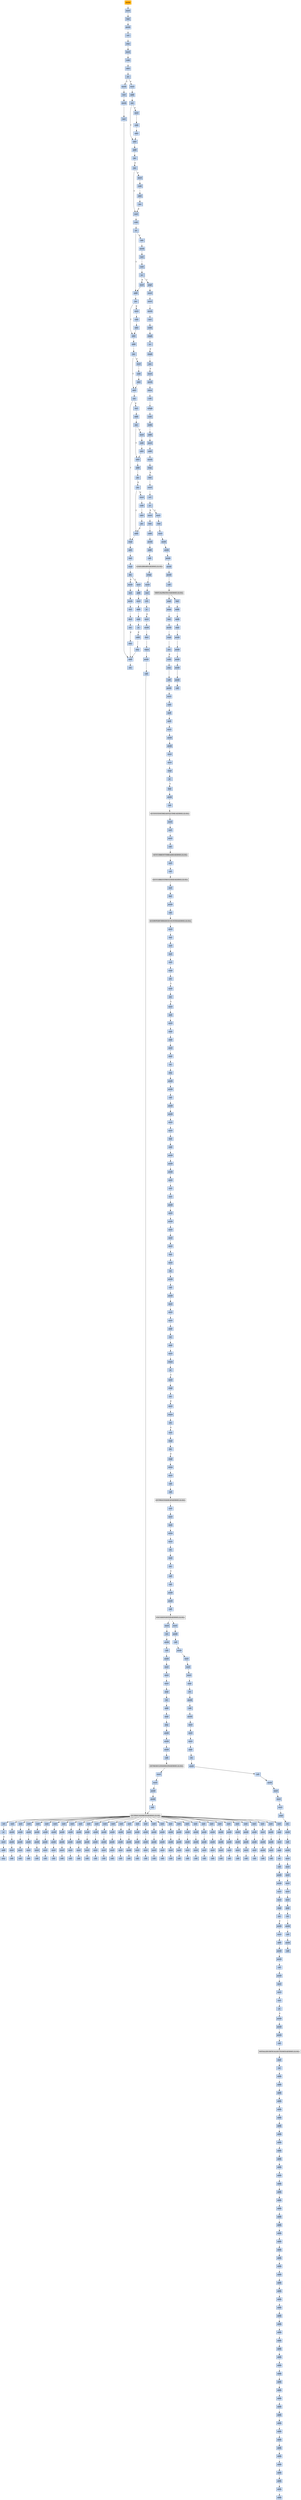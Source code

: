 strict digraph G {
	graph [bgcolor=transparent,
		name=G
	];
	node [color=lightsteelblue,
		fillcolor=lightsteelblue,
		shape=rectangle,
		style=filled
	];
	a0x00425130pusha_	[color=lightgrey,
		fillcolor=orange,
		label=pusha];
	a0x00425131movl_0x418000UINT32_esi	[label=movl];
	a0x00425130pusha_ -> a0x00425131movl_0x418000UINT32_esi	[color="#000000"];
	a0x00425136leal__94208esi__edi	[label=leal];
	a0x00425131movl_0x418000UINT32_esi -> a0x00425136leal__94208esi__edi	[color="#000000"];
	a0x0042513cpushl_edi	[label=pushl];
	a0x00425136leal__94208esi__edi -> a0x0042513cpushl_edi	[color="#000000"];
	a0x0042513dorl_0xffffffffUINT8_ebp	[label=orl];
	a0x0042513cpushl_edi -> a0x0042513dorl_0xffffffffUINT8_ebp	[color="#000000"];
	a0x00425140jmp_0x00425152	[label=jmp];
	a0x0042513dorl_0xffffffffUINT8_ebp -> a0x00425140jmp_0x00425152	[color="#000000"];
	a0x00425152movl_esi__ebx	[label=movl];
	a0x00425140jmp_0x00425152 -> a0x00425152movl_esi__ebx	[color="#000000"];
	a0x00425154subl_0xfffffffcUINT8_esi	[label=subl];
	a0x00425152movl_esi__ebx -> a0x00425154subl_0xfffffffcUINT8_esi	[color="#000000"];
	a0x00425157adcl_ebx_ebx	[label=adcl];
	a0x00425154subl_0xfffffffcUINT8_esi -> a0x00425157adcl_ebx_ebx	[color="#000000"];
	a0x00425159jb_0x00425148	[label=jb];
	a0x00425157adcl_ebx_ebx -> a0x00425159jb_0x00425148	[color="#000000"];
	a0x00425148movb_esi__al	[label=movb];
	a0x00425159jb_0x00425148 -> a0x00425148movb_esi__al	[color="#000000",
		label=T];
	a0x0042515bmovl_0x1UINT32_eax	[label=movl];
	a0x00425159jb_0x00425148 -> a0x0042515bmovl_0x1UINT32_eax	[color="#000000",
		label=F];
	a0x0042514aincl_esi	[label=incl];
	a0x00425148movb_esi__al -> a0x0042514aincl_esi	[color="#000000"];
	a0x0042514bmovb_al_edi_	[label=movb];
	a0x0042514aincl_esi -> a0x0042514bmovb_al_edi_	[color="#000000"];
	a0x0042514dincl_edi	[label=incl];
	a0x0042514bmovb_al_edi_ -> a0x0042514dincl_edi	[color="#000000"];
	a0x0042514eaddl_ebx_ebx	[label=addl];
	a0x0042514dincl_edi -> a0x0042514eaddl_ebx_ebx	[color="#000000"];
	a0x00425150jne_0x00425159	[label=jne];
	a0x0042514eaddl_ebx_ebx -> a0x00425150jne_0x00425159	[color="#000000"];
	a0x00425160addl_ebx_ebx	[label=addl];
	a0x0042515bmovl_0x1UINT32_eax -> a0x00425160addl_ebx_ebx	[color="#000000"];
	a0x00425162jne_0x0042516b	[label=jne];
	a0x00425160addl_ebx_ebx -> a0x00425162jne_0x0042516b	[color="#000000"];
	a0x0042516badcl_eax_eax	[label=adcl];
	a0x00425162jne_0x0042516b -> a0x0042516badcl_eax_eax	[color="#000000",
		label=T];
	a0x00425164movl_esi__ebx	[label=movl];
	a0x00425162jne_0x0042516b -> a0x00425164movl_esi__ebx	[color="#000000",
		label=F];
	a0x0042516daddl_ebx_ebx	[label=addl];
	a0x0042516badcl_eax_eax -> a0x0042516daddl_ebx_ebx	[color="#000000"];
	a0x0042516fjae_0x00425160	[label=jae];
	a0x0042516daddl_ebx_ebx -> a0x0042516fjae_0x00425160	[color="#000000"];
	a0x00425171jne_0x0042517c	[label=jne];
	a0x0042516fjae_0x00425160 -> a0x00425171jne_0x0042517c	[color="#000000",
		label=F];
	a0x0042517cxorl_ecx_ecx	[label=xorl];
	a0x00425171jne_0x0042517c -> a0x0042517cxorl_ecx_ecx	[color="#000000",
		label=T];
	a0x00425173movl_esi__ebx	[label=movl];
	a0x00425171jne_0x0042517c -> a0x00425173movl_esi__ebx	[color="#000000",
		label=F];
	a0x0042517esubl_0x3UINT8_eax	[label=subl];
	a0x0042517cxorl_ecx_ecx -> a0x0042517esubl_0x3UINT8_eax	[color="#000000"];
	a0x00425181jb_0x00425190	[label=jb];
	a0x0042517esubl_0x3UINT8_eax -> a0x00425181jb_0x00425190	[color="#000000"];
	a0x00425190addl_ebx_ebx	[label=addl];
	a0x00425181jb_0x00425190 -> a0x00425190addl_ebx_ebx	[color="#000000",
		label=T];
	a0x00425183shll_0x8UINT8_eax	[label=shll];
	a0x00425181jb_0x00425190 -> a0x00425183shll_0x8UINT8_eax	[color="#000000",
		label=F];
	a0x00425192jne_0x0042519b	[label=jne];
	a0x00425190addl_ebx_ebx -> a0x00425192jne_0x0042519b	[color="#000000"];
	a0x0042519badcl_ecx_ecx	[label=adcl];
	a0x00425192jne_0x0042519b -> a0x0042519badcl_ecx_ecx	[color="#000000",
		label=T];
	a0x00425194movl_esi__ebx	[label=movl];
	a0x00425192jne_0x0042519b -> a0x00425194movl_esi__ebx	[color="#000000",
		label=F];
	a0x0042519daddl_ebx_ebx	[label=addl];
	a0x0042519badcl_ecx_ecx -> a0x0042519daddl_ebx_ebx	[color="#000000"];
	a0x0042519fjne_0x004251a8	[label=jne];
	a0x0042519daddl_ebx_ebx -> a0x0042519fjne_0x004251a8	[color="#000000"];
	a0x004251a8adcl_ecx_ecx	[label=adcl];
	a0x0042519fjne_0x004251a8 -> a0x004251a8adcl_ecx_ecx	[color="#000000",
		label=T];
	a0x004251a1movl_esi__ebx	[label=movl];
	a0x0042519fjne_0x004251a8 -> a0x004251a1movl_esi__ebx	[color="#000000",
		label=F];
	a0x004251aajne_0x004251cc	[label=jne];
	a0x004251a8adcl_ecx_ecx -> a0x004251aajne_0x004251cc	[color="#000000"];
	a0x004251cccmpl_0xfffff300UINT32_ebp	[label=cmpl];
	a0x004251aajne_0x004251cc -> a0x004251cccmpl_0xfffff300UINT32_ebp	[color="#000000",
		label=T];
	a0x004251acincl_ecx	[label=incl];
	a0x004251aajne_0x004251cc -> a0x004251acincl_ecx	[color="#000000",
		label=F];
	a0x004251d2adcl_0x1UINT8_ecx	[label=adcl];
	a0x004251cccmpl_0xfffff300UINT32_ebp -> a0x004251d2adcl_0x1UINT8_ecx	[color="#000000"];
	a0x004251d5leal_ediebp__edx	[label=leal];
	a0x004251d2adcl_0x1UINT8_ecx -> a0x004251d5leal_ediebp__edx	[color="#000000"];
	a0x004251d8cmpl_0xfffffffcUINT8_ebp	[label=cmpl];
	a0x004251d5leal_ediebp__edx -> a0x004251d8cmpl_0xfffffffcUINT8_ebp	[color="#000000"];
	a0x004251dbjbe_0x004251ec	[label=jbe];
	a0x004251d8cmpl_0xfffffffcUINT8_ebp -> a0x004251dbjbe_0x004251ec	[color="#000000"];
	a0x004251ddmovb_edx__al	[label=movb];
	a0x004251dbjbe_0x004251ec -> a0x004251ddmovb_edx__al	[color="#000000",
		label=F];
	a0x004251ecmovl_edx__eax	[label=movl];
	a0x004251dbjbe_0x004251ec -> a0x004251ecmovl_edx__eax	[color="#000000",
		label=T];
	a0x004251dfincl_edx	[label=incl];
	a0x004251ddmovb_edx__al -> a0x004251dfincl_edx	[color="#000000"];
	a0x004251e0movb_al_edi_	[label=movb];
	a0x004251dfincl_edx -> a0x004251e0movb_al_edi_	[color="#000000"];
	a0x004251e2incl_edi	[label=incl];
	a0x004251e0movb_al_edi_ -> a0x004251e2incl_edi	[color="#000000"];
	a0x004251e3decl_ecx	[label=decl];
	a0x004251e2incl_edi -> a0x004251e3decl_ecx	[color="#000000"];
	a0x004251e4jne_0x004251dd	[label=jne];
	a0x004251e3decl_ecx -> a0x004251e4jne_0x004251dd	[color="#000000"];
	a0x004251e6jmp_0x0042514e	[label=jmp];
	a0x004251e4jne_0x004251dd -> a0x004251e6jmp_0x0042514e	[color="#000000",
		label=F];
	a0x004251e6jmp_0x0042514e -> a0x0042514eaddl_ebx_ebx	[color="#000000"];
	a0x00425186movb_esi__al	[label=movb];
	a0x00425183shll_0x8UINT8_eax -> a0x00425186movb_esi__al	[color="#000000"];
	a0x00425188incl_esi	[label=incl];
	a0x00425186movb_esi__al -> a0x00425188incl_esi	[color="#000000"];
	a0x00425189xorl_0xffffffffUINT8_eax	[label=xorl];
	a0x00425188incl_esi -> a0x00425189xorl_0xffffffffUINT8_eax	[color="#000000"];
	a0x0042518cje_0x00425202	[label=je];
	a0x00425189xorl_0xffffffffUINT8_eax -> a0x0042518cje_0x00425202	[color="#000000"];
	a0x0042518emovl_eax_ebp	[label=movl];
	a0x0042518cje_0x00425202 -> a0x0042518emovl_eax_ebp	[color="#000000",
		label=F];
	a0x00425202popl_esi	[label=popl];
	a0x0042518cje_0x00425202 -> a0x00425202popl_esi	[color="#000000",
		label=T];
	a0x0042518emovl_eax_ebp -> a0x00425190addl_ebx_ebx	[color="#000000"];
	a0x004251eeaddl_0x4UINT8_edx	[label=addl];
	a0x004251ecmovl_edx__eax -> a0x004251eeaddl_0x4UINT8_edx	[color="#000000"];
	a0x004251f1movl_eax_edi_	[label=movl];
	a0x004251eeaddl_0x4UINT8_edx -> a0x004251f1movl_eax_edi_	[color="#000000"];
	a0x004251f3addl_0x4UINT8_edi	[label=addl];
	a0x004251f1movl_eax_edi_ -> a0x004251f3addl_0x4UINT8_edi	[color="#000000"];
	a0x004251f6subl_0x4UINT8_ecx	[label=subl];
	a0x004251f3addl_0x4UINT8_edi -> a0x004251f6subl_0x4UINT8_ecx	[color="#000000"];
	a0x004251f9ja_0x004251ec	[label=ja];
	a0x004251f6subl_0x4UINT8_ecx -> a0x004251f9ja_0x004251ec	[color="#000000"];
	a0x004251fbaddl_ecx_edi	[label=addl];
	a0x004251f9ja_0x004251ec -> a0x004251fbaddl_ecx_edi	[color="#000000",
		label=F];
	a0x004251fdjmp_0x0042514e	[label=jmp];
	a0x004251fbaddl_ecx_edi -> a0x004251fdjmp_0x0042514e	[color="#000000"];
	a0x004251fdjmp_0x0042514e -> a0x0042514eaddl_ebx_ebx	[color="#000000"];
	a0x00425166subl_0xfffffffcUINT8_esi	[label=subl];
	a0x00425164movl_esi__ebx -> a0x00425166subl_0xfffffffcUINT8_esi	[color="#000000"];
	a0x00425169adcl_ebx_ebx	[label=adcl];
	a0x00425166subl_0xfffffffcUINT8_esi -> a0x00425169adcl_ebx_ebx	[color="#000000"];
	a0x00425169adcl_ebx_ebx -> a0x0042516badcl_eax_eax	[color="#000000"];
	a0x004251adaddl_ebx_ebx	[label=addl];
	a0x004251acincl_ecx -> a0x004251adaddl_ebx_ebx	[color="#000000"];
	a0x004251afjne_0x004251b8	[label=jne];
	a0x004251adaddl_ebx_ebx -> a0x004251afjne_0x004251b8	[color="#000000"];
	a0x004251b8adcl_ecx_ecx	[label=adcl];
	a0x004251afjne_0x004251b8 -> a0x004251b8adcl_ecx_ecx	[color="#000000",
		label=T];
	a0x004251b1movl_esi__ebx	[label=movl];
	a0x004251afjne_0x004251b8 -> a0x004251b1movl_esi__ebx	[color="#000000",
		label=F];
	a0x004251baaddl_ebx_ebx	[label=addl];
	a0x004251b8adcl_ecx_ecx -> a0x004251baaddl_ebx_ebx	[color="#000000"];
	a0x004251bcjae_0x004251ad	[label=jae];
	a0x004251baaddl_ebx_ebx -> a0x004251bcjae_0x004251ad	[color="#000000"];
	a0x004251bejne_0x004251c9	[label=jne];
	a0x004251bcjae_0x004251ad -> a0x004251bejne_0x004251c9	[color="#000000",
		label=F];
	a0x004251c9addl_0x2UINT8_ecx	[label=addl];
	a0x004251bejne_0x004251c9 -> a0x004251c9addl_0x2UINT8_ecx	[color="#000000",
		label=T];
	a0x004251c0movl_esi__ebx	[label=movl];
	a0x004251bejne_0x004251c9 -> a0x004251c0movl_esi__ebx	[color="#000000",
		label=F];
	a0x004251c9addl_0x2UINT8_ecx -> a0x004251cccmpl_0xfffff300UINT32_ebp	[color="#000000"];
	a0x00425196subl_0xfffffffcUINT8_esi	[label=subl];
	a0x00425194movl_esi__ebx -> a0x00425196subl_0xfffffffcUINT8_esi	[color="#000000"];
	a0x00425199adcl_ebx_ebx	[label=adcl];
	a0x00425196subl_0xfffffffcUINT8_esi -> a0x00425199adcl_ebx_ebx	[color="#000000"];
	a0x00425199adcl_ebx_ebx -> a0x0042519badcl_ecx_ecx	[color="#000000"];
	a0x004251b3subl_0xfffffffcUINT8_esi	[label=subl];
	a0x004251b1movl_esi__ebx -> a0x004251b3subl_0xfffffffcUINT8_esi	[color="#000000"];
	a0x004251b6adcl_ebx_ebx	[label=adcl];
	a0x004251b3subl_0xfffffffcUINT8_esi -> a0x004251b6adcl_ebx_ebx	[color="#000000"];
	a0x004251b6adcl_ebx_ebx -> a0x004251b8adcl_ecx_ecx	[color="#000000"];
	a0x004251c2subl_0xfffffffcUINT8_esi	[label=subl];
	a0x004251c0movl_esi__ebx -> a0x004251c2subl_0xfffffffcUINT8_esi	[color="#000000"];
	a0x004251c5adcl_ebx_ebx	[label=adcl];
	a0x004251c2subl_0xfffffffcUINT8_esi -> a0x004251c5adcl_ebx_ebx	[color="#000000"];
	a0x004251c7jae_0x004251ad	[label=jae];
	a0x004251c5adcl_ebx_ebx -> a0x004251c7jae_0x004251ad	[color="#000000"];
	a0x004251c7jae_0x004251ad -> a0x004251c9addl_0x2UINT8_ecx	[color="#000000",
		label=F];
	a0x004251a3subl_0xfffffffcUINT8_esi	[label=subl];
	a0x004251a1movl_esi__ebx -> a0x004251a3subl_0xfffffffcUINT8_esi	[color="#000000"];
	a0x004251a6adcl_ebx_ebx	[label=adcl];
	a0x004251a3subl_0xfffffffcUINT8_esi -> a0x004251a6adcl_ebx_ebx	[color="#000000"];
	a0x004251a6adcl_ebx_ebx -> a0x004251a8adcl_ecx_ecx	[color="#000000"];
	a0x00425175subl_0xfffffffcUINT8_esi	[label=subl];
	a0x00425173movl_esi__ebx -> a0x00425175subl_0xfffffffcUINT8_esi	[color="#000000"];
	a0x00425178adcl_ebx_ebx	[label=adcl];
	a0x00425175subl_0xfffffffcUINT8_esi -> a0x00425178adcl_ebx_ebx	[color="#000000"];
	a0x0042517ajae_0x00425160	[label=jae];
	a0x00425178adcl_ebx_ebx -> a0x0042517ajae_0x00425160	[color="#000000"];
	a0x0042517ajae_0x00425160 -> a0x0042517cxorl_ecx_ecx	[color="#000000",
		label=F];
	a0x00425203movl_esi_edi	[label=movl];
	a0x00425202popl_esi -> a0x00425203movl_esi_edi	[color="#000000"];
	a0x00425205movl_0x5e3UINT32_ecx	[label=movl];
	a0x00425203movl_esi_edi -> a0x00425205movl_0x5e3UINT32_ecx	[color="#000000"];
	a0x0042520amovb_edi__al	[label=movb];
	a0x00425205movl_0x5e3UINT32_ecx -> a0x0042520amovb_edi__al	[color="#000000"];
	a0x0042520cincl_edi	[label=incl];
	a0x0042520amovb_edi__al -> a0x0042520cincl_edi	[color="#000000"];
	a0x0042520dsubb_0xffffffe8UINT8_al	[label=subb];
	a0x0042520cincl_edi -> a0x0042520dsubb_0xffffffe8UINT8_al	[color="#000000"];
	a0x0042520fcmpb_0x1UINT8_al	[label=cmpb];
	a0x0042520dsubb_0xffffffe8UINT8_al -> a0x0042520fcmpb_0x1UINT8_al	[color="#000000"];
	a0x00425211ja_0x0042520a	[label=ja];
	a0x0042520fcmpb_0x1UINT8_al -> a0x00425211ja_0x0042520a	[color="#000000"];
	a0x00425213cmpb_0x9UINT8_edi_	[label=cmpb];
	a0x00425211ja_0x0042520a -> a0x00425213cmpb_0x9UINT8_edi_	[color="#000000",
		label=F];
	a0x00425216jne_0x0042520a	[label=jne];
	a0x00425213cmpb_0x9UINT8_edi_ -> a0x00425216jne_0x0042520a	[color="#000000"];
	a0x00425218movl_edi__eax	[label=movl];
	a0x00425216jne_0x0042520a -> a0x00425218movl_edi__eax	[color="#000000",
		label=F];
	a0x0042521amovb_0x4edi__bl	[label=movb];
	a0x00425218movl_edi__eax -> a0x0042521amovb_0x4edi__bl	[color="#000000"];
	a0x0042521dshrw_0x8UINT8_ax	[label=shrw];
	a0x0042521amovb_0x4edi__bl -> a0x0042521dshrw_0x8UINT8_ax	[color="#000000"];
	a0x00425221roll_0x10UINT8_eax	[label=roll];
	a0x0042521dshrw_0x8UINT8_ax -> a0x00425221roll_0x10UINT8_eax	[color="#000000"];
	a0x00425224xchgb_al_ah	[label=xchgb];
	a0x00425221roll_0x10UINT8_eax -> a0x00425224xchgb_al_ah	[color="#000000"];
	a0x00425226subl_edi_eax	[label=subl];
	a0x00425224xchgb_al_ah -> a0x00425226subl_edi_eax	[color="#000000"];
	a0x00425228subb_0xffffffe8UINT8_bl	[label=subb];
	a0x00425226subl_edi_eax -> a0x00425228subb_0xffffffe8UINT8_bl	[color="#000000"];
	a0x0042522baddl_esi_eax	[label=addl];
	a0x00425228subb_0xffffffe8UINT8_bl -> a0x0042522baddl_esi_eax	[color="#000000"];
	a0x0042522dmovl_eax_edi_	[label=movl];
	a0x0042522baddl_esi_eax -> a0x0042522dmovl_eax_edi_	[color="#000000"];
	a0x0042522faddl_0x5UINT8_edi	[label=addl];
	a0x0042522dmovl_eax_edi_ -> a0x0042522faddl_0x5UINT8_edi	[color="#000000"];
	a0x00425232movb_bl_al	[label=movb];
	a0x0042522faddl_0x5UINT8_edi -> a0x00425232movb_bl_al	[color="#000000"];
	a0x00425234loop_0x0042520f	[label=loop];
	a0x00425232movb_bl_al -> a0x00425234loop_0x0042520f	[color="#000000"];
	a0x00425236leal_0x23000esi__edi	[label=leal];
	a0x00425234loop_0x0042520f -> a0x00425236leal_0x23000esi__edi	[color="#000000",
		label=F];
	a0x0042523cmovl_edi__eax	[label=movl];
	a0x00425236leal_0x23000esi__edi -> a0x0042523cmovl_edi__eax	[color="#000000"];
	a0x0042523eorl_eax_eax	[label=orl];
	a0x0042523cmovl_edi__eax -> a0x0042523eorl_eax_eax	[color="#000000"];
	a0x00425240je_0x0042527e	[label=je];
	a0x0042523eorl_eax_eax -> a0x00425240je_0x0042527e	[color="#000000"];
	a0x00425242movl_0x4edi__ebx	[label=movl];
	a0x00425240je_0x0042527e -> a0x00425242movl_0x4edi__ebx	[color="#000000",
		label=F];
	a0x0042527emovl_0x255f0esi__ebp	[label=movl];
	a0x00425240je_0x0042527e -> a0x0042527emovl_0x255f0esi__ebp	[color="#000000",
		label=T];
	a0x00425245leal_0x25540eaxesi__eax	[label=leal];
	a0x00425242movl_0x4edi__ebx -> a0x00425245leal_0x25540eaxesi__eax	[color="#000000"];
	a0x0042524caddl_esi_ebx	[label=addl];
	a0x00425245leal_0x25540eaxesi__eax -> a0x0042524caddl_esi_ebx	[color="#000000"];
	a0x0042524epushl_eax	[label=pushl];
	a0x0042524caddl_esi_ebx -> a0x0042524epushl_eax	[color="#000000"];
	a0x0042524faddl_0x8UINT8_edi	[label=addl];
	a0x0042524epushl_eax -> a0x0042524faddl_0x8UINT8_edi	[color="#000000"];
	a0x00425252call_0x255e4esi_	[label=call];
	a0x0042524faddl_0x8UINT8_edi -> a0x00425252call_0x255e4esi_	[color="#000000"];
	LOADLIBRARYA_KERNEL32_DLL	[color=lightgrey,
		fillcolor=lightgrey,
		label="LOADLIBRARYA-KERNEL32-DLL"];
	a0x00425252call_0x255e4esi_ -> LOADLIBRARYA_KERNEL32_DLL	[color="#000000"];
	a0x00425258xchgl_eax_ebp	[label=xchgl];
	LOADLIBRARYA_KERNEL32_DLL -> a0x00425258xchgl_eax_ebp	[color="#000000"];
	a0x00425259movb_edi__al	[label=movb];
	a0x00425258xchgl_eax_ebp -> a0x00425259movb_edi__al	[color="#000000"];
	a0x0042525bincl_edi	[label=incl];
	a0x00425259movb_edi__al -> a0x0042525bincl_edi	[color="#000000"];
	a0x0042525corb_al_al	[label=orb];
	a0x0042525bincl_edi -> a0x0042525corb_al_al	[color="#000000"];
	a0x0042525eje_0x0042523c	[label=je];
	a0x0042525corb_al_al -> a0x0042525eje_0x0042523c	[color="#000000"];
	a0x00425260movl_edi_ecx	[label=movl];
	a0x0042525eje_0x0042523c -> a0x00425260movl_edi_ecx	[color="#000000",
		label=F];
	a0x00425262pushl_edi	[label=pushl];
	a0x00425260movl_edi_ecx -> a0x00425262pushl_edi	[color="#000000"];
	a0x00425263decl_eax	[label=decl];
	a0x00425262pushl_edi -> a0x00425263decl_eax	[color="#000000"];
	a0x00425264repnz_scasb_es_edi__al	[label=repnz];
	a0x00425263decl_eax -> a0x00425264repnz_scasb_es_edi__al	[color="#000000"];
	a0x00425266pushl_ebp	[label=pushl];
	a0x00425264repnz_scasb_es_edi__al -> a0x00425266pushl_ebp	[color="#000000"];
	a0x00425267call_0x255ecesi_	[label=call];
	a0x00425266pushl_ebp -> a0x00425267call_0x255ecesi_	[color="#000000"];
	GETPROCADDRESS_KERNEL32_DLL	[color=lightgrey,
		fillcolor=lightgrey,
		label="GETPROCADDRESS-KERNEL32-DLL"];
	a0x00425267call_0x255ecesi_ -> GETPROCADDRESS_KERNEL32_DLL	[color="#000000"];
	a0x0042526dorl_eax_eax	[label=orl];
	GETPROCADDRESS_KERNEL32_DLL -> a0x0042526dorl_eax_eax	[color="#000000"];
	a0x00407e5fxorl_0x41f3a8_eax	[label=xorl];
	GETPROCADDRESS_KERNEL32_DLL -> a0x00407e5fxorl_0x41f3a8_eax	[color="#000000"];
	a0x00407e72xorl_0x41f3a8_eax	[label=xorl];
	GETPROCADDRESS_KERNEL32_DLL -> a0x00407e72xorl_0x41f3a8_eax	[color="#000000"];
	a0x00407e85xorl_0x41f3a8_eax	[label=xorl];
	GETPROCADDRESS_KERNEL32_DLL -> a0x00407e85xorl_0x41f3a8_eax	[color="#000000"];
	a0x00407e98xorl_0x41f3a8_eax	[label=xorl];
	GETPROCADDRESS_KERNEL32_DLL -> a0x00407e98xorl_0x41f3a8_eax	[color="#000000"];
	a0x00407eabxorl_0x41f3a8_eax	[label=xorl];
	GETPROCADDRESS_KERNEL32_DLL -> a0x00407eabxorl_0x41f3a8_eax	[color="#000000"];
	a0x00407ebexorl_0x41f3a8_eax	[label=xorl];
	GETPROCADDRESS_KERNEL32_DLL -> a0x00407ebexorl_0x41f3a8_eax	[color="#000000"];
	a0x00407ed1xorl_0x41f3a8_eax	[label=xorl];
	GETPROCADDRESS_KERNEL32_DLL -> a0x00407ed1xorl_0x41f3a8_eax	[color="#000000"];
	a0x00407ee4xorl_0x41f3a8_eax	[label=xorl];
	GETPROCADDRESS_KERNEL32_DLL -> a0x00407ee4xorl_0x41f3a8_eax	[color="#000000"];
	a0x00407ef7xorl_0x41f3a8_eax	[label=xorl];
	GETPROCADDRESS_KERNEL32_DLL -> a0x00407ef7xorl_0x41f3a8_eax	[color="#000000"];
	a0x00407f0axorl_0x41f3a8_eax	[label=xorl];
	GETPROCADDRESS_KERNEL32_DLL -> a0x00407f0axorl_0x41f3a8_eax	[color="#000000"];
	a0x00407f1dxorl_0x41f3a8_eax	[label=xorl];
	GETPROCADDRESS_KERNEL32_DLL -> a0x00407f1dxorl_0x41f3a8_eax	[color="#000000"];
	a0x00407f30xorl_0x41f3a8_eax	[label=xorl];
	GETPROCADDRESS_KERNEL32_DLL -> a0x00407f30xorl_0x41f3a8_eax	[color="#000000"];
	a0x00407f43xorl_0x41f3a8_eax	[label=xorl];
	GETPROCADDRESS_KERNEL32_DLL -> a0x00407f43xorl_0x41f3a8_eax	[color="#000000"];
	a0x00407f56xorl_0x41f3a8_eax	[label=xorl];
	GETPROCADDRESS_KERNEL32_DLL -> a0x00407f56xorl_0x41f3a8_eax	[color="#000000"];
	a0x00407f69xorl_0x41f3a8_eax	[label=xorl];
	GETPROCADDRESS_KERNEL32_DLL -> a0x00407f69xorl_0x41f3a8_eax	[color="#000000"];
	a0x00407f7cxorl_0x41f3a8_eax	[label=xorl];
	GETPROCADDRESS_KERNEL32_DLL -> a0x00407f7cxorl_0x41f3a8_eax	[color="#000000"];
	a0x00407f8fxorl_0x41f3a8_eax	[label=xorl];
	GETPROCADDRESS_KERNEL32_DLL -> a0x00407f8fxorl_0x41f3a8_eax	[color="#000000"];
	a0x00407fa2xorl_0x41f3a8_eax	[label=xorl];
	GETPROCADDRESS_KERNEL32_DLL -> a0x00407fa2xorl_0x41f3a8_eax	[color="#000000"];
	a0x00407fb5xorl_0x41f3a8_eax	[label=xorl];
	GETPROCADDRESS_KERNEL32_DLL -> a0x00407fb5xorl_0x41f3a8_eax	[color="#000000"];
	a0x00407fc8xorl_0x41f3a8_eax	[label=xorl];
	GETPROCADDRESS_KERNEL32_DLL -> a0x00407fc8xorl_0x41f3a8_eax	[color="#000000"];
	a0x00407fdbxorl_0x41f3a8_eax	[label=xorl];
	GETPROCADDRESS_KERNEL32_DLL -> a0x00407fdbxorl_0x41f3a8_eax	[color="#000000"];
	a0x00407feexorl_0x41f3a8_eax	[label=xorl];
	GETPROCADDRESS_KERNEL32_DLL -> a0x00407feexorl_0x41f3a8_eax	[color="#000000"];
	a0x00408001xorl_0x41f3a8_eax	[label=xorl];
	GETPROCADDRESS_KERNEL32_DLL -> a0x00408001xorl_0x41f3a8_eax	[color="#000000"];
	a0x00408014xorl_0x41f3a8_eax	[label=xorl];
	GETPROCADDRESS_KERNEL32_DLL -> a0x00408014xorl_0x41f3a8_eax	[color="#000000"];
	a0x00408027xorl_0x41f3a8_eax	[label=xorl];
	GETPROCADDRESS_KERNEL32_DLL -> a0x00408027xorl_0x41f3a8_eax	[color="#000000"];
	a0x0040803axorl_0x41f3a8_eax	[label=xorl];
	GETPROCADDRESS_KERNEL32_DLL -> a0x0040803axorl_0x41f3a8_eax	[color="#000000"];
	a0x0040804dxorl_0x41f3a8_eax	[label=xorl];
	GETPROCADDRESS_KERNEL32_DLL -> a0x0040804dxorl_0x41f3a8_eax	[color="#000000"];
	a0x00408060xorl_0x41f3a8_eax	[label=xorl];
	GETPROCADDRESS_KERNEL32_DLL -> a0x00408060xorl_0x41f3a8_eax	[color="#000000"];
	a0x00408073xorl_0x41f3a8_eax	[label=xorl];
	GETPROCADDRESS_KERNEL32_DLL -> a0x00408073xorl_0x41f3a8_eax	[color="#000000"];
	a0x00408086xorl_0x41f3a8_eax	[label=xorl];
	GETPROCADDRESS_KERNEL32_DLL -> a0x00408086xorl_0x41f3a8_eax	[color="#000000"];
	a0x00408099xorl_0x41f3a8_eax	[label=xorl];
	GETPROCADDRESS_KERNEL32_DLL -> a0x00408099xorl_0x41f3a8_eax	[color="#000000"];
	a0x004080acxorl_0x41f3a8_eax	[label=xorl];
	GETPROCADDRESS_KERNEL32_DLL -> a0x004080acxorl_0x41f3a8_eax	[color="#000000"];
	a0x004080bfxorl_0x41f3a8_eax	[label=xorl];
	GETPROCADDRESS_KERNEL32_DLL -> a0x004080bfxorl_0x41f3a8_eax	[color="#000000"];
	a0x0042526fje_0x00425278	[label=je];
	a0x0042526dorl_eax_eax -> a0x0042526fje_0x00425278	[color="#000000"];
	a0x00425271movl_eax_ebx_	[label=movl];
	a0x0042526fje_0x00425278 -> a0x00425271movl_eax_ebx_	[color="#000000",
		label=F];
	a0x00425273addl_0x4UINT8_ebx	[label=addl];
	a0x00425271movl_eax_ebx_ -> a0x00425273addl_0x4UINT8_ebx	[color="#000000"];
	a0x00425276jmp_0x00425259	[label=jmp];
	a0x00425273addl_0x4UINT8_ebx -> a0x00425276jmp_0x00425259	[color="#000000"];
	a0x00425284leal__4096esi__edi	[label=leal];
	a0x0042527emovl_0x255f0esi__ebp -> a0x00425284leal__4096esi__edi	[color="#000000"];
	a0x0042528amovl_0x1000UINT32_ebx	[label=movl];
	a0x00425284leal__4096esi__edi -> a0x0042528amovl_0x1000UINT32_ebx	[color="#000000"];
	a0x0042528fpushl_eax	[label=pushl];
	a0x0042528amovl_0x1000UINT32_ebx -> a0x0042528fpushl_eax	[color="#000000"];
	a0x00425290pushl_esp	[label=pushl];
	a0x0042528fpushl_eax -> a0x00425290pushl_esp	[color="#000000"];
	a0x00425291pushl_0x4UINT8	[label=pushl];
	a0x00425290pushl_esp -> a0x00425291pushl_0x4UINT8	[color="#000000"];
	a0x00425293pushl_ebx	[label=pushl];
	a0x00425291pushl_0x4UINT8 -> a0x00425293pushl_ebx	[color="#000000"];
	a0x00425294pushl_edi	[label=pushl];
	a0x00425293pushl_ebx -> a0x00425294pushl_edi	[color="#000000"];
	a0x00425295call_ebp	[label=call];
	a0x00425294pushl_edi -> a0x00425295call_ebp	[color="#000000"];
	VIRTUALPROTECT_KERNEL32_DLL	[color=lightgrey,
		fillcolor=lightgrey,
		label="VIRTUALPROTECT-KERNEL32-DLL"];
	a0x00425295call_ebp -> VIRTUALPROTECT_KERNEL32_DLL	[color="#000000"];
	a0x00425297leal_0x20fedi__eax	[label=leal];
	VIRTUALPROTECT_KERNEL32_DLL -> a0x00425297leal_0x20fedi__eax	[color="#000000"];
	a0x004252acpopl_eax	[label=popl];
	VIRTUALPROTECT_KERNEL32_DLL -> a0x004252acpopl_eax	[color="#000000"];
	a0x0042529dandb_0x7fUINT8_eax_	[label=andb];
	a0x00425297leal_0x20fedi__eax -> a0x0042529dandb_0x7fUINT8_eax_	[color="#000000"];
	a0x004252a0andb_0x7fUINT8_0x28eax_	[label=andb];
	a0x0042529dandb_0x7fUINT8_eax_ -> a0x004252a0andb_0x7fUINT8_0x28eax_	[color="#000000"];
	a0x004252a4popl_eax	[label=popl];
	a0x004252a0andb_0x7fUINT8_0x28eax_ -> a0x004252a4popl_eax	[color="#000000"];
	a0x004252a5pushl_eax	[label=pushl];
	a0x004252a4popl_eax -> a0x004252a5pushl_eax	[color="#000000"];
	a0x004252a6pushl_esp	[label=pushl];
	a0x004252a5pushl_eax -> a0x004252a6pushl_esp	[color="#000000"];
	a0x004252a7pushl_eax	[label=pushl];
	a0x004252a6pushl_esp -> a0x004252a7pushl_eax	[color="#000000"];
	a0x004252a8pushl_ebx	[label=pushl];
	a0x004252a7pushl_eax -> a0x004252a8pushl_ebx	[color="#000000"];
	a0x004252a9pushl_edi	[label=pushl];
	a0x004252a8pushl_ebx -> a0x004252a9pushl_edi	[color="#000000"];
	a0x004252aacall_ebp	[label=call];
	a0x004252a9pushl_edi -> a0x004252aacall_ebp	[color="#000000"];
	a0x004252adpopa_	[label=popa];
	a0x004252acpopl_eax -> a0x004252adpopa_	[color="#000000"];
	a0x004252aeleal__128esp__eax	[label=leal];
	a0x004252adpopa_ -> a0x004252aeleal__128esp__eax	[color="#000000"];
	a0x004252b2pushl_0x0UINT8	[label=pushl];
	a0x004252aeleal__128esp__eax -> a0x004252b2pushl_0x0UINT8	[color="#000000"];
	a0x004252b4cmpl_eax_esp	[label=cmpl];
	a0x004252b2pushl_0x0UINT8 -> a0x004252b4cmpl_eax_esp	[color="#000000"];
	a0x004252b6jne_0x004252b2	[label=jne];
	a0x004252b4cmpl_eax_esp -> a0x004252b6jne_0x004252b2	[color="#000000"];
	a0x004252b8subl_0xffffff80UINT8_esp	[label=subl];
	a0x004252b6jne_0x004252b2 -> a0x004252b8subl_0xffffff80UINT8_esp	[color="#000000",
		label=F];
	a0x004252bbjmp_0x0040570c	[label=jmp];
	a0x004252b8subl_0xffffff80UINT8_esp -> a0x004252bbjmp_0x0040570c	[color="#000000"];
	a0x0040570ccall_0x40b2c6	[label=call];
	a0x004252bbjmp_0x0040570c -> a0x0040570ccall_0x40b2c6	[color="#000000"];
	a0x0040b2c6pushl_ebp	[label=pushl];
	a0x0040570ccall_0x40b2c6 -> a0x0040b2c6pushl_ebp	[color="#000000"];
	a0x0040b2c7movl_esp_ebp	[label=movl];
	a0x0040b2c6pushl_ebp -> a0x0040b2c7movl_esp_ebp	[color="#000000"];
	a0x0040b2c9subl_0x14UINT8_esp	[label=subl];
	a0x0040b2c7movl_esp_ebp -> a0x0040b2c9subl_0x14UINT8_esp	[color="#000000"];
	a0x0040b2ccandl_0x0UINT8__12ebp_	[label=andl];
	a0x0040b2c9subl_0x14UINT8_esp -> a0x0040b2ccandl_0x0UINT8__12ebp_	[color="#000000"];
	a0x0040b2d0andl_0x0UINT8__8ebp_	[label=andl];
	a0x0040b2ccandl_0x0UINT8__12ebp_ -> a0x0040b2d0andl_0x0UINT8__8ebp_	[color="#000000"];
	a0x0040b2d4movl_0x41f3a8_eax	[label=movl];
	a0x0040b2d0andl_0x0UINT8__8ebp_ -> a0x0040b2d4movl_0x41f3a8_eax	[color="#000000"];
	a0x0040b2d9pushl_esi	[label=pushl];
	a0x0040b2d4movl_0x41f3a8_eax -> a0x0040b2d9pushl_esi	[color="#000000"];
	a0x0040b2dapushl_edi	[label=pushl];
	a0x0040b2d9pushl_esi -> a0x0040b2dapushl_edi	[color="#000000"];
	a0x0040b2dbmovl_0xbb40e64eUINT32_edi	[label=movl];
	a0x0040b2dapushl_edi -> a0x0040b2dbmovl_0xbb40e64eUINT32_edi	[color="#000000"];
	a0x0040b2e0movl_0xffff0000UINT32_esi	[label=movl];
	a0x0040b2dbmovl_0xbb40e64eUINT32_edi -> a0x0040b2e0movl_0xffff0000UINT32_esi	[color="#000000"];
	a0x0040b2e5cmpl_edi_eax	[label=cmpl];
	a0x0040b2e0movl_0xffff0000UINT32_esi -> a0x0040b2e5cmpl_edi_eax	[color="#000000"];
	a0x0040b2e7je_0x40b2f6	[label=je];
	a0x0040b2e5cmpl_edi_eax -> a0x0040b2e7je_0x40b2f6	[color="#000000"];
	a0x0040b2f6leal__12ebp__eax	[label=leal];
	a0x0040b2e7je_0x40b2f6 -> a0x0040b2f6leal__12ebp__eax	[color="#000000",
		label=T];
	a0x0040b2f9pushl_eax	[label=pushl];
	a0x0040b2f6leal__12ebp__eax -> a0x0040b2f9pushl_eax	[color="#000000"];
	a0x0040b2facall_0x412180	[label=call];
	a0x0040b2f9pushl_eax -> a0x0040b2facall_0x412180	[color="#000000"];
	GETSYSTEMTIMEASFILETIME_KERNEL32_DLL	[color=lightgrey,
		fillcolor=lightgrey,
		label="GETSYSTEMTIMEASFILETIME-KERNEL32-DLL"];
	a0x0040b2facall_0x412180 -> GETSYSTEMTIMEASFILETIME_KERNEL32_DLL	[color="#000000"];
	a0x0040b300movl__8ebp__eax	[label=movl];
	GETSYSTEMTIMEASFILETIME_KERNEL32_DLL -> a0x0040b300movl__8ebp__eax	[color="#000000"];
	a0x0040b303xorl__12ebp__eax	[label=xorl];
	a0x0040b300movl__8ebp__eax -> a0x0040b303xorl__12ebp__eax	[color="#000000"];
	a0x0040b306movl_eax__4ebp_	[label=movl];
	a0x0040b303xorl__12ebp__eax -> a0x0040b306movl_eax__4ebp_	[color="#000000"];
	a0x0040b309call_0x41216c	[label=call];
	a0x0040b306movl_eax__4ebp_ -> a0x0040b309call_0x41216c	[color="#000000"];
	GETCURRENTTHREADID_KERNEL32_DLL	[color=lightgrey,
		fillcolor=lightgrey,
		label="GETCURRENTTHREADID-KERNEL32-DLL"];
	a0x0040b309call_0x41216c -> GETCURRENTTHREADID_KERNEL32_DLL	[color="#000000"];
	a0x0040b30fxorl_eax__4ebp_	[label=xorl];
	GETCURRENTTHREADID_KERNEL32_DLL -> a0x0040b30fxorl_eax__4ebp_	[color="#000000"];
	a0x0040b312call_0x41217c	[label=call];
	a0x0040b30fxorl_eax__4ebp_ -> a0x0040b312call_0x41217c	[color="#000000"];
	GETCURRENTPROCESSID_KERNEL32_DLL	[color=lightgrey,
		fillcolor=lightgrey,
		label="GETCURRENTPROCESSID-KERNEL32-DLL"];
	a0x0040b312call_0x41217c -> GETCURRENTPROCESSID_KERNEL32_DLL	[color="#000000"];
	a0x0040b318xorl_eax__4ebp_	[label=xorl];
	GETCURRENTPROCESSID_KERNEL32_DLL -> a0x0040b318xorl_eax__4ebp_	[color="#000000"];
	a0x0040b31bleal__20ebp__eax	[label=leal];
	a0x0040b318xorl_eax__4ebp_ -> a0x0040b31bleal__20ebp__eax	[color="#000000"];
	a0x0040b31epushl_eax	[label=pushl];
	a0x0040b31bleal__20ebp__eax -> a0x0040b31epushl_eax	[color="#000000"];
	a0x0040b31fcall_0x412178	[label=call];
	a0x0040b31epushl_eax -> a0x0040b31fcall_0x412178	[color="#000000"];
	QUERYPERFORMANCECOUNTER_KERNEL32_DLL	[color=lightgrey,
		fillcolor=lightgrey,
		label="QUERYPERFORMANCECOUNTER-KERNEL32-DLL"];
	a0x0040b31fcall_0x412178 -> QUERYPERFORMANCECOUNTER_KERNEL32_DLL	[color="#000000"];
	a0x0040b325movl__16ebp__ecx	[label=movl];
	QUERYPERFORMANCECOUNTER_KERNEL32_DLL -> a0x0040b325movl__16ebp__ecx	[color="#000000"];
	a0x0040b328leal__4ebp__eax	[label=leal];
	a0x0040b325movl__16ebp__ecx -> a0x0040b328leal__4ebp__eax	[color="#000000"];
	a0x0040b32bxorl__20ebp__ecx	[label=xorl];
	a0x0040b328leal__4ebp__eax -> a0x0040b32bxorl__20ebp__ecx	[color="#000000"];
	a0x0040b32exorl__4ebp__ecx	[label=xorl];
	a0x0040b32bxorl__20ebp__ecx -> a0x0040b32exorl__4ebp__ecx	[color="#000000"];
	a0x0040b331xorl_eax_ecx	[label=xorl];
	a0x0040b32exorl__4ebp__ecx -> a0x0040b331xorl_eax_ecx	[color="#000000"];
	a0x0040b333cmpl_edi_ecx	[label=cmpl];
	a0x0040b331xorl_eax_ecx -> a0x0040b333cmpl_edi_ecx	[color="#000000"];
	a0x0040b335jne_0x40b33e	[label=jne];
	a0x0040b333cmpl_edi_ecx -> a0x0040b335jne_0x40b33e	[color="#000000"];
	a0x0040b33etestl_ecx_esi	[label=testl];
	a0x0040b335jne_0x40b33e -> a0x0040b33etestl_ecx_esi	[color="#000000",
		label=T];
	a0x0040b340jne_0x40b34e	[label=jne];
	a0x0040b33etestl_ecx_esi -> a0x0040b340jne_0x40b34e	[color="#000000"];
	a0x0040b34emovl_ecx_0x41f3a8	[label=movl];
	a0x0040b340jne_0x40b34e -> a0x0040b34emovl_ecx_0x41f3a8	[color="#000000",
		label=T];
	a0x0040b354notl_ecx	[label=notl];
	a0x0040b34emovl_ecx_0x41f3a8 -> a0x0040b354notl_ecx	[color="#000000"];
	a0x0040b356movl_ecx_0x41f3ac	[label=movl];
	a0x0040b354notl_ecx -> a0x0040b356movl_ecx_0x41f3ac	[color="#000000"];
	a0x0040b35cpopl_edi	[label=popl];
	a0x0040b356movl_ecx_0x41f3ac -> a0x0040b35cpopl_edi	[color="#000000"];
	a0x0040b35dpopl_esi	[label=popl];
	a0x0040b35cpopl_edi -> a0x0040b35dpopl_esi	[color="#000000"];
	a0x0040b35emovl_ebp_esp	[label=movl];
	a0x0040b35dpopl_esi -> a0x0040b35emovl_ebp_esp	[color="#000000"];
	a0x0040b360popl_ebp	[label=popl];
	a0x0040b35emovl_ebp_esp -> a0x0040b360popl_ebp	[color="#000000"];
	a0x0040b361ret	[label=ret];
	a0x0040b360popl_ebp -> a0x0040b361ret	[color="#000000"];
	a0x00405711jmp_0x405591	[label=jmp];
	a0x0040b361ret -> a0x00405711jmp_0x405591	[color="#000000"];
	a0x00405591pushl_0x14UINT8	[label=pushl];
	a0x00405711jmp_0x405591 -> a0x00405591pushl_0x14UINT8	[color="#000000"];
	a0x00405593pushl_0x41d338UINT32	[label=pushl];
	a0x00405591pushl_0x14UINT8 -> a0x00405593pushl_0x41d338UINT32	[color="#000000"];
	a0x00405598call_0x406450	[label=call];
	a0x00405593pushl_0x41d338UINT32 -> a0x00405598call_0x406450	[color="#000000"];
	a0x00406450pushl_0x4064b0UINT32	[label=pushl];
	a0x00405598call_0x406450 -> a0x00406450pushl_0x4064b0UINT32	[color="#000000"];
	a0x00406455pushl_fs_0	[label=pushl];
	a0x00406450pushl_0x4064b0UINT32 -> a0x00406455pushl_fs_0	[color="#000000"];
	a0x0040645cmovl_0x10esp__eax	[label=movl];
	a0x00406455pushl_fs_0 -> a0x0040645cmovl_0x10esp__eax	[color="#000000"];
	a0x00406460movl_ebp_0x10esp_	[label=movl];
	a0x0040645cmovl_0x10esp__eax -> a0x00406460movl_ebp_0x10esp_	[color="#000000"];
	a0x00406464leal_0x10esp__ebp	[label=leal];
	a0x00406460movl_ebp_0x10esp_ -> a0x00406464leal_0x10esp__ebp	[color="#000000"];
	a0x00406468subl_eax_esp	[label=subl];
	a0x00406464leal_0x10esp__ebp -> a0x00406468subl_eax_esp	[color="#000000"];
	a0x0040646apushl_ebx	[label=pushl];
	a0x00406468subl_eax_esp -> a0x0040646apushl_ebx	[color="#000000"];
	a0x0040646bpushl_esi	[label=pushl];
	a0x0040646apushl_ebx -> a0x0040646bpushl_esi	[color="#000000"];
	a0x0040646cpushl_edi	[label=pushl];
	a0x0040646bpushl_esi -> a0x0040646cpushl_edi	[color="#000000"];
	a0x0040646dmovl_0x41f3a8_eax	[label=movl];
	a0x0040646cpushl_edi -> a0x0040646dmovl_0x41f3a8_eax	[color="#000000"];
	a0x00406472xorl_eax__4ebp_	[label=xorl];
	a0x0040646dmovl_0x41f3a8_eax -> a0x00406472xorl_eax__4ebp_	[color="#000000"];
	a0x00406475xorl_ebp_eax	[label=xorl];
	a0x00406472xorl_eax__4ebp_ -> a0x00406475xorl_ebp_eax	[color="#000000"];
	a0x00406477pushl_eax	[label=pushl];
	a0x00406475xorl_ebp_eax -> a0x00406477pushl_eax	[color="#000000"];
	a0x00406478movl_esp__24ebp_	[label=movl];
	a0x00406477pushl_eax -> a0x00406478movl_esp__24ebp_	[color="#000000"];
	a0x0040647bpushl__8ebp_	[label=pushl];
	a0x00406478movl_esp__24ebp_ -> a0x0040647bpushl__8ebp_	[color="#000000"];
	a0x0040647emovl__4ebp__eax	[label=movl];
	a0x0040647bpushl__8ebp_ -> a0x0040647emovl__4ebp__eax	[color="#000000"];
	a0x00406481movl_0xfffffffeUINT32__4ebp_	[label=movl];
	a0x0040647emovl__4ebp__eax -> a0x00406481movl_0xfffffffeUINT32__4ebp_	[color="#000000"];
	a0x00406488movl_eax__8ebp_	[label=movl];
	a0x00406481movl_0xfffffffeUINT32__4ebp_ -> a0x00406488movl_eax__8ebp_	[color="#000000"];
	a0x0040648bleal__16ebp__eax	[label=leal];
	a0x00406488movl_eax__8ebp_ -> a0x0040648bleal__16ebp__eax	[color="#000000"];
	a0x0040648emovl_eax_fs_0	[label=movl];
	a0x0040648bleal__16ebp__eax -> a0x0040648emovl_eax_fs_0	[color="#000000"];
	a0x00406494ret	[label=ret];
	a0x0040648emovl_eax_fs_0 -> a0x00406494ret	[color="#000000"];
	a0x0040559dpushl_0x1UINT8	[label=pushl];
	a0x00406494ret -> a0x0040559dpushl_0x1UINT8	[color="#000000"];
	a0x0040559fcall_0x40b279	[label=call];
	a0x0040559dpushl_0x1UINT8 -> a0x0040559fcall_0x40b279	[color="#000000"];
	a0x0040b279pushl_ebp	[label=pushl];
	a0x0040559fcall_0x40b279 -> a0x0040b279pushl_ebp	[color="#000000"];
	a0x0040b27amovl_esp_ebp	[label=movl];
	a0x0040b279pushl_ebp -> a0x0040b27amovl_esp_ebp	[color="#000000"];
	a0x0040b27cmovl_0x8ebp__eax	[label=movl];
	a0x0040b27amovl_esp_ebp -> a0x0040b27cmovl_0x8ebp__eax	[color="#000000"];
	a0x0040b27fmovl_eax_0x4207c8	[label=movl];
	a0x0040b27cmovl_0x8ebp__eax -> a0x0040b27fmovl_eax_0x4207c8	[color="#000000"];
	a0x0040b284popl_ebp	[label=popl];
	a0x0040b27fmovl_eax_0x4207c8 -> a0x0040b284popl_ebp	[color="#000000"];
	a0x0040b285ret	[label=ret];
	a0x0040b284popl_ebp -> a0x0040b285ret	[color="#000000"];
	a0x004055a4popl_ecx	[label=popl];
	a0x0040b285ret -> a0x004055a4popl_ecx	[color="#000000"];
	a0x004055a5movl_0x5a4dUINT32_eax	[label=movl];
	a0x004055a4popl_ecx -> a0x004055a5movl_0x5a4dUINT32_eax	[color="#000000"];
	a0x004055aacmpw_ax_0x400000	[label=cmpw];
	a0x004055a5movl_0x5a4dUINT32_eax -> a0x004055aacmpw_ax_0x400000	[color="#000000"];
	a0x004055b1je_0x4055b7	[label=je];
	a0x004055aacmpw_ax_0x400000 -> a0x004055b1je_0x4055b7	[color="#000000"];
	a0x004055b7movl_0x40003c_eax	[label=movl];
	a0x004055b1je_0x4055b7 -> a0x004055b7movl_0x40003c_eax	[color="#000000",
		label=T];
	a0x004055bccmpl_0x4550UINT32_0x400000eax_	[label=cmpl];
	a0x004055b7movl_0x40003c_eax -> a0x004055bccmpl_0x4550UINT32_0x400000eax_	[color="#000000"];
	a0x004055c6jne_0x4055b3	[label=jne];
	a0x004055bccmpl_0x4550UINT32_0x400000eax_ -> a0x004055c6jne_0x4055b3	[color="#000000"];
	a0x004055c8movl_0x10bUINT32_ecx	[label=movl];
	a0x004055c6jne_0x4055b3 -> a0x004055c8movl_0x10bUINT32_ecx	[color="#000000",
		label=F];
	a0x004055cdcmpw_cx_0x400018eax_	[label=cmpw];
	a0x004055c8movl_0x10bUINT32_ecx -> a0x004055cdcmpw_cx_0x400018eax_	[color="#000000"];
	a0x004055d4jne_0x4055b3	[label=jne];
	a0x004055cdcmpw_cx_0x400018eax_ -> a0x004055d4jne_0x4055b3	[color="#000000"];
	a0x004055d6xorl_ebx_ebx	[label=xorl];
	a0x004055d4jne_0x4055b3 -> a0x004055d6xorl_ebx_ebx	[color="#000000",
		label=F];
	a0x004055d8cmpl_0xeUINT8_0x400074eax_	[label=cmpl];
	a0x004055d6xorl_ebx_ebx -> a0x004055d8cmpl_0xeUINT8_0x400074eax_	[color="#000000"];
	a0x004055dfjbe_0x4055ea	[label=jbe];
	a0x004055d8cmpl_0xeUINT8_0x400074eax_ -> a0x004055dfjbe_0x4055ea	[color="#000000"];
	a0x004055e1cmpl_ebx_0x4000e8eax_	[label=cmpl];
	a0x004055dfjbe_0x4055ea -> a0x004055e1cmpl_ebx_0x4000e8eax_	[color="#000000",
		label=F];
	a0x004055e7setne_bl	[label=setne];
	a0x004055e1cmpl_ebx_0x4000e8eax_ -> a0x004055e7setne_bl	[color="#000000"];
	a0x004055eamovl_ebx__28ebp_	[label=movl];
	a0x004055e7setne_bl -> a0x004055eamovl_ebx__28ebp_	[color="#000000"];
	a0x004055edcall_0x4091b0	[label=call];
	a0x004055eamovl_ebx__28ebp_ -> a0x004055edcall_0x4091b0	[color="#000000"];
	a0x004091b0call_0x412170	[label=call];
	a0x004055edcall_0x4091b0 -> a0x004091b0call_0x412170	[color="#000000"];
	GETPROCESSHEAP_KERNEL32_DLL	[color=lightgrey,
		fillcolor=lightgrey,
		label="GETPROCESSHEAP-KERNEL32-DLL"];
	a0x004091b0call_0x412170 -> GETPROCESSHEAP_KERNEL32_DLL	[color="#000000"];
	a0x004091b6xorl_ecx_ecx	[label=xorl];
	GETPROCESSHEAP_KERNEL32_DLL -> a0x004091b6xorl_ecx_ecx	[color="#000000"];
	a0x004091b8movl_eax_0x420e20	[label=movl];
	a0x004091b6xorl_ecx_ecx -> a0x004091b8movl_eax_0x420e20	[color="#000000"];
	a0x004091bdtestl_eax_eax	[label=testl];
	a0x004091b8movl_eax_0x420e20 -> a0x004091bdtestl_eax_eax	[color="#000000"];
	a0x004091bfsetne_cl	[label=setne];
	a0x004091bdtestl_eax_eax -> a0x004091bfsetne_cl	[color="#000000"];
	a0x004091c2movl_ecx_eax	[label=movl];
	a0x004091bfsetne_cl -> a0x004091c2movl_ecx_eax	[color="#000000"];
	a0x004091c4ret	[label=ret];
	a0x004091c2movl_ecx_eax -> a0x004091c4ret	[color="#000000"];
	a0x004055f2testl_eax_eax	[label=testl];
	a0x004091c4ret -> a0x004055f2testl_eax_eax	[color="#000000"];
	a0x004055f4jne_0x4055fe	[label=jne];
	a0x004055f2testl_eax_eax -> a0x004055f4jne_0x4055fe	[color="#000000"];
	a0x004055fecall_0x409098	[label=call];
	a0x004055f4jne_0x4055fe -> a0x004055fecall_0x409098	[color="#000000",
		label=T];
	a0x00409098call_0x403f8a	[label=call];
	a0x004055fecall_0x409098 -> a0x00409098call_0x403f8a	[color="#000000"];
	a0x00403f8apushl_esi	[label=pushl];
	a0x00409098call_0x403f8a -> a0x00403f8apushl_esi	[color="#000000"];
	a0x00403f8bpushl_0x0UINT8	[label=pushl];
	a0x00403f8apushl_esi -> a0x00403f8bpushl_0x0UINT8	[color="#000000"];
	a0x00403f8dcall_0x4120ec	[label=call];
	a0x00403f8bpushl_0x0UINT8 -> a0x00403f8dcall_0x4120ec	[color="#000000"];
	ENCODEPOINTER_KERNEL32_DLL	[color=lightgrey,
		fillcolor=lightgrey,
		label="ENCODEPOINTER-KERNEL32-DLL"];
	a0x00403f8dcall_0x4120ec -> ENCODEPOINTER_KERNEL32_DLL	[color="#000000"];
	a0x00403f93movl_eax_esi	[label=movl];
	ENCODEPOINTER_KERNEL32_DLL -> a0x00403f93movl_eax_esi	[color="#000000"];
	a0x0040961fmovl_eax_0x421148	[label=movl];
	ENCODEPOINTER_KERNEL32_DLL -> a0x0040961fmovl_eax_0x421148	[color="#000000"];
	a0x00403f95pushl_esi	[label=pushl];
	a0x00403f93movl_eax_esi -> a0x00403f95pushl_esi	[color="#000000"];
	a0x00403f96call_0x4091a3	[label=call];
	a0x00403f95pushl_esi -> a0x00403f96call_0x4091a3	[color="#000000"];
	a0x004091a3pushl_ebp	[label=pushl];
	a0x00403f96call_0x4091a3 -> a0x004091a3pushl_ebp	[color="#000000"];
	a0x004091a4movl_esp_ebp	[label=movl];
	a0x004091a3pushl_ebp -> a0x004091a4movl_esp_ebp	[color="#000000"];
	a0x004091a6movl_0x8ebp__eax	[label=movl];
	a0x004091a4movl_esp_ebp -> a0x004091a6movl_0x8ebp__eax	[color="#000000"];
	a0x004091a9movl_eax_0x420e18	[label=movl];
	a0x004091a6movl_0x8ebp__eax -> a0x004091a9movl_eax_0x420e18	[color="#000000"];
	a0x004091aepopl_ebp	[label=popl];
	a0x004091a9movl_eax_0x420e18 -> a0x004091aepopl_ebp	[color="#000000"];
	a0x004091afret	[label=ret];
	a0x004091aepopl_ebp -> a0x004091afret	[color="#000000"];
	a0x00403f9bpushl_esi	[label=pushl];
	a0x004091afret -> a0x00403f9bpushl_esi	[color="#000000"];
	a0x00403f9ccall_0x406769	[label=call];
	a0x00403f9bpushl_esi -> a0x00403f9ccall_0x406769	[color="#000000"];
	a0x00406769pushl_ebp	[label=pushl];
	a0x00403f9ccall_0x406769 -> a0x00406769pushl_ebp	[color="#000000"];
	a0x0040676amovl_esp_ebp	[label=movl];
	a0x00406769pushl_ebp -> a0x0040676amovl_esp_ebp	[color="#000000"];
	a0x0040676cmovl_0x8ebp__eax	[label=movl];
	a0x0040676amovl_esp_ebp -> a0x0040676cmovl_0x8ebp__eax	[color="#000000"];
	a0x0040676fmovl_eax_0x4206b4	[label=movl];
	a0x0040676cmovl_0x8ebp__eax -> a0x0040676fmovl_eax_0x4206b4	[color="#000000"];
	a0x00406774popl_ebp	[label=popl];
	a0x0040676fmovl_eax_0x4206b4 -> a0x00406774popl_ebp	[color="#000000"];
	a0x00406775ret	[label=ret];
	a0x00406774popl_ebp -> a0x00406775ret	[color="#000000"];
	a0x00403fa1pushl_esi	[label=pushl];
	a0x00406775ret -> a0x00403fa1pushl_esi	[color="#000000"];
	a0x00403fa2call_0x409625	[label=call];
	a0x00403fa1pushl_esi -> a0x00403fa2call_0x409625	[color="#000000"];
	a0x00409625pushl_ebp	[label=pushl];
	a0x00403fa2call_0x409625 -> a0x00409625pushl_ebp	[color="#000000"];
	a0x00409626movl_esp_ebp	[label=movl];
	a0x00409625pushl_ebp -> a0x00409626movl_esp_ebp	[color="#000000"];
	a0x00409628movl_0x8ebp__eax	[label=movl];
	a0x00409626movl_esp_ebp -> a0x00409628movl_0x8ebp__eax	[color="#000000"];
	a0x0040962bmovl_eax_0x42114c	[label=movl];
	a0x00409628movl_0x8ebp__eax -> a0x0040962bmovl_eax_0x42114c	[color="#000000"];
	a0x00409630popl_ebp	[label=popl];
	a0x0040962bmovl_eax_0x42114c -> a0x00409630popl_ebp	[color="#000000"];
	a0x00409631ret	[label=ret];
	a0x00409630popl_ebp -> a0x00409631ret	[color="#000000"];
	a0x00403fa7pushl_esi	[label=pushl];
	a0x00409631ret -> a0x00403fa7pushl_esi	[color="#000000"];
	a0x00403fa8call_0x40963f	[label=call];
	a0x00403fa7pushl_esi -> a0x00403fa8call_0x40963f	[color="#000000"];
	a0x0040963fpushl_ebp	[label=pushl];
	a0x00403fa8call_0x40963f -> a0x0040963fpushl_ebp	[color="#000000"];
	a0x00409640movl_esp_ebp	[label=movl];
	a0x0040963fpushl_ebp -> a0x00409640movl_esp_ebp	[color="#000000"];
	a0x00409642movl_0x8ebp__eax	[label=movl];
	a0x00409640movl_esp_ebp -> a0x00409642movl_0x8ebp__eax	[color="#000000"];
	a0x00409645movl_eax_0x421150	[label=movl];
	a0x00409642movl_0x8ebp__eax -> a0x00409645movl_eax_0x421150	[color="#000000"];
	a0x0040964amovl_eax_0x421154	[label=movl];
	a0x00409645movl_eax_0x421150 -> a0x0040964amovl_eax_0x421154	[color="#000000"];
	a0x0040964fmovl_eax_0x421158	[label=movl];
	a0x0040964amovl_eax_0x421154 -> a0x0040964fmovl_eax_0x421158	[color="#000000"];
	a0x00409654movl_eax_0x42115c	[label=movl];
	a0x0040964fmovl_eax_0x421158 -> a0x00409654movl_eax_0x42115c	[color="#000000"];
	a0x00409659popl_ebp	[label=popl];
	a0x00409654movl_eax_0x42115c -> a0x00409659popl_ebp	[color="#000000"];
	a0x0040965aret	[label=ret];
	a0x00409659popl_ebp -> a0x0040965aret	[color="#000000"];
	a0x00403fadpushl_esi	[label=pushl];
	a0x0040965aret -> a0x00403fadpushl_esi	[color="#000000"];
	a0x00403faecall_0x409614	[label=call];
	a0x00403fadpushl_esi -> a0x00403faecall_0x409614	[color="#000000"];
	a0x00409614pushl_0x4095e0UINT32	[label=pushl];
	a0x00403faecall_0x409614 -> a0x00409614pushl_0x4095e0UINT32	[color="#000000"];
	a0x00409619call_0x4120ec	[label=call];
	a0x00409614pushl_0x4095e0UINT32 -> a0x00409619call_0x4120ec	[color="#000000"];
	a0x00409624ret	[label=ret];
	a0x0040961fmovl_eax_0x421148 -> a0x00409624ret	[color="#000000"];
	a0x00403fb3pushl_esi	[label=pushl];
	a0x00409624ret -> a0x00403fb3pushl_esi	[color="#000000"];
	a0x00403fb4call_0x409850	[label=call];
	a0x00403fb3pushl_esi -> a0x00403fb4call_0x409850	[color="#000000"];
	a0x00409850pushl_ebp	[label=pushl];
	a0x00403fb4call_0x409850 -> a0x00409850pushl_ebp	[color="#000000"];
	a0x00409851movl_esp_ebp	[label=movl];
	a0x00409850pushl_ebp -> a0x00409851movl_esp_ebp	[color="#000000"];
	a0x00409853movl_0x8ebp__eax	[label=movl];
	a0x00409851movl_esp_ebp -> a0x00409853movl_0x8ebp__eax	[color="#000000"];
	a0x00409856movl_eax_0x421164	[label=movl];
	a0x00409853movl_0x8ebp__eax -> a0x00409856movl_eax_0x421164	[color="#000000"];
	a0x0040985bpopl_ebp	[label=popl];
	a0x00409856movl_eax_0x421164 -> a0x0040985bpopl_ebp	[color="#000000"];
	a0x0040985cret	[label=ret];
	a0x0040985bpopl_ebp -> a0x0040985cret	[color="#000000"];
	a0x00403fb9addl_0x18UINT8_esp	[label=addl];
	a0x0040985cret -> a0x00403fb9addl_0x18UINT8_esp	[color="#000000"];
	a0x00403fbcpopl_esi	[label=popl];
	a0x00403fb9addl_0x18UINT8_esp -> a0x00403fbcpopl_esi	[color="#000000"];
	a0x00403fbdjmp_0x407e42	[label=jmp];
	a0x00403fbcpopl_esi -> a0x00403fbdjmp_0x407e42	[color="#000000"];
	a0x00407e42pushl_esi	[label=pushl];
	a0x00403fbdjmp_0x407e42 -> a0x00407e42pushl_esi	[color="#000000"];
	a0x00407e43pushl_edi	[label=pushl];
	a0x00407e42pushl_esi -> a0x00407e43pushl_edi	[color="#000000"];
	a0x00407e44pushl_0x419558UINT32	[label=pushl];
	a0x00407e43pushl_edi -> a0x00407e44pushl_0x419558UINT32	[color="#000000"];
	a0x00407e49call_0x4120ac	[label=call];
	a0x00407e44pushl_0x419558UINT32 -> a0x00407e49call_0x4120ac	[color="#000000"];
	GETMODULEHANDLEW_KERNEL32_DLL	[color=lightgrey,
		fillcolor=lightgrey,
		label="GETMODULEHANDLEW-KERNEL32-DLL"];
	a0x00407e49call_0x4120ac -> GETMODULEHANDLEW_KERNEL32_DLL	[color="#000000"];
	a0x00407e4fmovl_0x4120c0_esi	[label=movl];
	GETMODULEHANDLEW_KERNEL32_DLL -> a0x00407e4fmovl_0x4120c0_esi	[color="#000000"];
	a0x00407e55movl_eax_edi	[label=movl];
	a0x00407e4fmovl_0x4120c0_esi -> a0x00407e55movl_eax_edi	[color="#000000"];
	a0x00407e57pushl_0x419574UINT32	[label=pushl];
	a0x00407e55movl_eax_edi -> a0x00407e57pushl_0x419574UINT32	[color="#000000"];
	a0x00407e5cpushl_edi	[label=pushl];
	a0x00407e57pushl_0x419574UINT32 -> a0x00407e5cpushl_edi	[color="#000000"];
	a0x00407e5dcall_esi	[label=call];
	a0x00407e5cpushl_edi -> a0x00407e5dcall_esi	[color="#000000"];
	a0x00407e5dcall_esi -> GETPROCADDRESS_KERNEL32_DLL	[color="#000000"];
	a0x00407e65pushl_0x419580UINT32	[label=pushl];
	a0x00407e5fxorl_0x41f3a8_eax -> a0x00407e65pushl_0x419580UINT32	[color="#000000"];
	a0x00407e6apushl_edi	[label=pushl];
	a0x00407e65pushl_0x419580UINT32 -> a0x00407e6apushl_edi	[color="#000000"];
	a0x00407e6bmovl_eax_0x4213c0	[label=movl];
	a0x00407e6apushl_edi -> a0x00407e6bmovl_eax_0x4213c0	[color="#000000"];
	a0x00407e70call_esi	[label=call];
	a0x00407e6bmovl_eax_0x4213c0 -> a0x00407e70call_esi	[color="#000000"];
	a0x00407e78pushl_0x419588UINT32	[label=pushl];
	a0x00407e72xorl_0x41f3a8_eax -> a0x00407e78pushl_0x419588UINT32	[color="#000000"];
	a0x00407e7dpushl_edi	[label=pushl];
	a0x00407e78pushl_0x419588UINT32 -> a0x00407e7dpushl_edi	[color="#000000"];
	a0x00407e7emovl_eax_0x4213c4	[label=movl];
	a0x00407e7dpushl_edi -> a0x00407e7emovl_eax_0x4213c4	[color="#000000"];
	a0x00407e83call_esi	[label=call];
	a0x00407e7emovl_eax_0x4213c4 -> a0x00407e83call_esi	[color="#000000"];
	a0x00407e8bpushl_0x419594UINT32	[label=pushl];
	a0x00407e85xorl_0x41f3a8_eax -> a0x00407e8bpushl_0x419594UINT32	[color="#000000"];
	a0x00407e90pushl_edi	[label=pushl];
	a0x00407e8bpushl_0x419594UINT32 -> a0x00407e90pushl_edi	[color="#000000"];
	a0x00407e91movl_eax_0x4213c8	[label=movl];
	a0x00407e90pushl_edi -> a0x00407e91movl_eax_0x4213c8	[color="#000000"];
	a0x00407e96call_esi	[label=call];
	a0x00407e91movl_eax_0x4213c8 -> a0x00407e96call_esi	[color="#000000"];
	a0x00407e9epushl_0x4195a0UINT32	[label=pushl];
	a0x00407e98xorl_0x41f3a8_eax -> a0x00407e9epushl_0x4195a0UINT32	[color="#000000"];
	a0x00407ea3pushl_edi	[label=pushl];
	a0x00407e9epushl_0x4195a0UINT32 -> a0x00407ea3pushl_edi	[color="#000000"];
	a0x00407ea4movl_eax_0x4213cc	[label=movl];
	a0x00407ea3pushl_edi -> a0x00407ea4movl_eax_0x4213cc	[color="#000000"];
	a0x00407ea9call_esi	[label=call];
	a0x00407ea4movl_eax_0x4213cc -> a0x00407ea9call_esi	[color="#000000"];
	a0x00407eb1pushl_0x4195bcUINT32	[label=pushl];
	a0x00407eabxorl_0x41f3a8_eax -> a0x00407eb1pushl_0x4195bcUINT32	[color="#000000"];
	a0x00407eb6pushl_edi	[label=pushl];
	a0x00407eb1pushl_0x4195bcUINT32 -> a0x00407eb6pushl_edi	[color="#000000"];
	a0x00407eb7movl_eax_0x4213d0	[label=movl];
	a0x00407eb6pushl_edi -> a0x00407eb7movl_eax_0x4213d0	[color="#000000"];
	a0x00407ebccall_esi	[label=call];
	a0x00407eb7movl_eax_0x4213d0 -> a0x00407ebccall_esi	[color="#000000"];
	a0x00407ec4pushl_0x4195ccUINT32	[label=pushl];
	a0x00407ebexorl_0x41f3a8_eax -> a0x00407ec4pushl_0x4195ccUINT32	[color="#000000"];
	a0x00407ec9pushl_edi	[label=pushl];
	a0x00407ec4pushl_0x4195ccUINT32 -> a0x00407ec9pushl_edi	[color="#000000"];
	a0x00407ecamovl_eax_0x4213d4	[label=movl];
	a0x00407ec9pushl_edi -> a0x00407ecamovl_eax_0x4213d4	[color="#000000"];
	a0x00407ecfcall_esi	[label=call];
	a0x00407ecamovl_eax_0x4213d4 -> a0x00407ecfcall_esi	[color="#000000"];
	a0x00407ed7pushl_0x4195e0UINT32	[label=pushl];
	a0x00407ed1xorl_0x41f3a8_eax -> a0x00407ed7pushl_0x4195e0UINT32	[color="#000000"];
	a0x00407edcpushl_edi	[label=pushl];
	a0x00407ed7pushl_0x4195e0UINT32 -> a0x00407edcpushl_edi	[color="#000000"];
	a0x00407eddmovl_eax_0x4213d8	[label=movl];
	a0x00407edcpushl_edi -> a0x00407eddmovl_eax_0x4213d8	[color="#000000"];
	a0x00407ee2call_esi	[label=call];
	a0x00407eddmovl_eax_0x4213d8 -> a0x00407ee2call_esi	[color="#000000"];
	a0x00407eeapushl_0x4195f8UINT32	[label=pushl];
	a0x00407ee4xorl_0x41f3a8_eax -> a0x00407eeapushl_0x4195f8UINT32	[color="#000000"];
	a0x00407eefpushl_edi	[label=pushl];
	a0x00407eeapushl_0x4195f8UINT32 -> a0x00407eefpushl_edi	[color="#000000"];
	a0x00407ef0movl_eax_0x4213dc	[label=movl];
	a0x00407eefpushl_edi -> a0x00407ef0movl_eax_0x4213dc	[color="#000000"];
	a0x00407ef5call_esi	[label=call];
	a0x00407ef0movl_eax_0x4213dc -> a0x00407ef5call_esi	[color="#000000"];
	a0x00407efdpushl_0x419610UINT32	[label=pushl];
	a0x00407ef7xorl_0x41f3a8_eax -> a0x00407efdpushl_0x419610UINT32	[color="#000000"];
	a0x00407f02pushl_edi	[label=pushl];
	a0x00407efdpushl_0x419610UINT32 -> a0x00407f02pushl_edi	[color="#000000"];
	a0x00407f03movl_eax_0x4213e0	[label=movl];
	a0x00407f02pushl_edi -> a0x00407f03movl_eax_0x4213e0	[color="#000000"];
	a0x00407f08call_esi	[label=call];
	a0x00407f03movl_eax_0x4213e0 -> a0x00407f08call_esi	[color="#000000"];
	a0x00407f10pushl_0x419624UINT32	[label=pushl];
	a0x00407f0axorl_0x41f3a8_eax -> a0x00407f10pushl_0x419624UINT32	[color="#000000"];
	a0x00407f15pushl_edi	[label=pushl];
	a0x00407f10pushl_0x419624UINT32 -> a0x00407f15pushl_edi	[color="#000000"];
	a0x00407f16movl_eax_0x4213e4	[label=movl];
	a0x00407f15pushl_edi -> a0x00407f16movl_eax_0x4213e4	[color="#000000"];
	a0x00407f1bcall_esi	[label=call];
	a0x00407f16movl_eax_0x4213e4 -> a0x00407f1bcall_esi	[color="#000000"];
	a0x00407f23pushl_0x419644UINT32	[label=pushl];
	a0x00407f1dxorl_0x41f3a8_eax -> a0x00407f23pushl_0x419644UINT32	[color="#000000"];
	a0x00407f28pushl_edi	[label=pushl];
	a0x00407f23pushl_0x419644UINT32 -> a0x00407f28pushl_edi	[color="#000000"];
	a0x00407f29movl_eax_0x4213e8	[label=movl];
	a0x00407f28pushl_edi -> a0x00407f29movl_eax_0x4213e8	[color="#000000"];
	a0x00407f2ecall_esi	[label=call];
	a0x00407f29movl_eax_0x4213e8 -> a0x00407f2ecall_esi	[color="#000000"];
	a0x00407f36pushl_0x41965cUINT32	[label=pushl];
	a0x00407f30xorl_0x41f3a8_eax -> a0x00407f36pushl_0x41965cUINT32	[color="#000000"];
	a0x00407f3bpushl_edi	[label=pushl];
	a0x00407f36pushl_0x41965cUINT32 -> a0x00407f3bpushl_edi	[color="#000000"];
	a0x00407f3cmovl_eax_0x4213ec	[label=movl];
	a0x00407f3bpushl_edi -> a0x00407f3cmovl_eax_0x4213ec	[color="#000000"];
	a0x00407f41call_esi	[label=call];
	a0x00407f3cmovl_eax_0x4213ec -> a0x00407f41call_esi	[color="#000000"];
	a0x00407f49pushl_0x419674UINT32	[label=pushl];
	a0x00407f43xorl_0x41f3a8_eax -> a0x00407f49pushl_0x419674UINT32	[color="#000000"];
	a0x00407f4epushl_edi	[label=pushl];
	a0x00407f49pushl_0x419674UINT32 -> a0x00407f4epushl_edi	[color="#000000"];
	a0x00407f4fmovl_eax_0x4213f0	[label=movl];
	a0x00407f4epushl_edi -> a0x00407f4fmovl_eax_0x4213f0	[color="#000000"];
	a0x00407f54call_esi	[label=call];
	a0x00407f4fmovl_eax_0x4213f0 -> a0x00407f54call_esi	[color="#000000"];
	a0x00407f5cpushl_0x419688UINT32	[label=pushl];
	a0x00407f56xorl_0x41f3a8_eax -> a0x00407f5cpushl_0x419688UINT32	[color="#000000"];
	a0x00407f61pushl_edi	[label=pushl];
	a0x00407f5cpushl_0x419688UINT32 -> a0x00407f61pushl_edi	[color="#000000"];
	a0x00407f62movl_eax_0x4213f4	[label=movl];
	a0x00407f61pushl_edi -> a0x00407f62movl_eax_0x4213f4	[color="#000000"];
	a0x00407f67call_esi	[label=call];
	a0x00407f62movl_eax_0x4213f4 -> a0x00407f67call_esi	[color="#000000"];
	a0x00407f6fmovl_eax_0x4213f8	[label=movl];
	a0x00407f69xorl_0x41f3a8_eax -> a0x00407f6fmovl_eax_0x4213f8	[color="#000000"];
	a0x00407f74pushl_0x41969cUINT32	[label=pushl];
	a0x00407f6fmovl_eax_0x4213f8 -> a0x00407f74pushl_0x41969cUINT32	[color="#000000"];
	a0x00407f79pushl_edi	[label=pushl];
	a0x00407f74pushl_0x41969cUINT32 -> a0x00407f79pushl_edi	[color="#000000"];
	a0x00407f7acall_esi	[label=call];
	a0x00407f79pushl_edi -> a0x00407f7acall_esi	[color="#000000"];
	a0x00407f82pushl_0x4196b8UINT32	[label=pushl];
	a0x00407f7cxorl_0x41f3a8_eax -> a0x00407f82pushl_0x4196b8UINT32	[color="#000000"];
	a0x00407f87pushl_edi	[label=pushl];
	a0x00407f82pushl_0x4196b8UINT32 -> a0x00407f87pushl_edi	[color="#000000"];
	a0x00407f88movl_eax_0x4213fc	[label=movl];
	a0x00407f87pushl_edi -> a0x00407f88movl_eax_0x4213fc	[color="#000000"];
	a0x00407f8dcall_esi	[label=call];
	a0x00407f88movl_eax_0x4213fc -> a0x00407f8dcall_esi	[color="#000000"];
	a0x00407f95pushl_0x4196d8UINT32	[label=pushl];
	a0x00407f8fxorl_0x41f3a8_eax -> a0x00407f95pushl_0x4196d8UINT32	[color="#000000"];
	a0x00407f9apushl_edi	[label=pushl];
	a0x00407f95pushl_0x4196d8UINT32 -> a0x00407f9apushl_edi	[color="#000000"];
	a0x00407f9bmovl_eax_0x421400	[label=movl];
	a0x00407f9apushl_edi -> a0x00407f9bmovl_eax_0x421400	[color="#000000"];
	a0x00407fa0call_esi	[label=call];
	a0x00407f9bmovl_eax_0x421400 -> a0x00407fa0call_esi	[color="#000000"];
	a0x00407fa8pushl_0x4196f4UINT32	[label=pushl];
	a0x00407fa2xorl_0x41f3a8_eax -> a0x00407fa8pushl_0x4196f4UINT32	[color="#000000"];
	a0x00407fadpushl_edi	[label=pushl];
	a0x00407fa8pushl_0x4196f4UINT32 -> a0x00407fadpushl_edi	[color="#000000"];
	a0x00407faemovl_eax_0x421404	[label=movl];
	a0x00407fadpushl_edi -> a0x00407faemovl_eax_0x421404	[color="#000000"];
	a0x00407fb3call_esi	[label=call];
	a0x00407faemovl_eax_0x421404 -> a0x00407fb3call_esi	[color="#000000"];
	a0x00407fbbpushl_0x419714UINT32	[label=pushl];
	a0x00407fb5xorl_0x41f3a8_eax -> a0x00407fbbpushl_0x419714UINT32	[color="#000000"];
	a0x00407fc0pushl_edi	[label=pushl];
	a0x00407fbbpushl_0x419714UINT32 -> a0x00407fc0pushl_edi	[color="#000000"];
	a0x00407fc1movl_eax_0x421408	[label=movl];
	a0x00407fc0pushl_edi -> a0x00407fc1movl_eax_0x421408	[color="#000000"];
	a0x00407fc6call_esi	[label=call];
	a0x00407fc1movl_eax_0x421408 -> a0x00407fc6call_esi	[color="#000000"];
	a0x00407fcepushl_0x419728UINT32	[label=pushl];
	a0x00407fc8xorl_0x41f3a8_eax -> a0x00407fcepushl_0x419728UINT32	[color="#000000"];
	a0x00407fd3pushl_edi	[label=pushl];
	a0x00407fcepushl_0x419728UINT32 -> a0x00407fd3pushl_edi	[color="#000000"];
	a0x00407fd4movl_eax_0x42140c	[label=movl];
	a0x00407fd3pushl_edi -> a0x00407fd4movl_eax_0x42140c	[color="#000000"];
	a0x00407fd9call_esi	[label=call];
	a0x00407fd4movl_eax_0x42140c -> a0x00407fd9call_esi	[color="#000000"];
	a0x00407fe1pushl_0x419744UINT32	[label=pushl];
	a0x00407fdbxorl_0x41f3a8_eax -> a0x00407fe1pushl_0x419744UINT32	[color="#000000"];
	a0x00407fe6pushl_edi	[label=pushl];
	a0x00407fe1pushl_0x419744UINT32 -> a0x00407fe6pushl_edi	[color="#000000"];
	a0x00407fe7movl_eax_0x421410	[label=movl];
	a0x00407fe6pushl_edi -> a0x00407fe7movl_eax_0x421410	[color="#000000"];
	a0x00407feccall_esi	[label=call];
	a0x00407fe7movl_eax_0x421410 -> a0x00407feccall_esi	[color="#000000"];
	a0x00407ff4pushl_0x419758UINT32	[label=pushl];
	a0x00407feexorl_0x41f3a8_eax -> a0x00407ff4pushl_0x419758UINT32	[color="#000000"];
	a0x00407ff9pushl_edi	[label=pushl];
	a0x00407ff4pushl_0x419758UINT32 -> a0x00407ff9pushl_edi	[color="#000000"];
	a0x00407ffamovl_eax_0x421418	[label=movl];
	a0x00407ff9pushl_edi -> a0x00407ffamovl_eax_0x421418	[color="#000000"];
	a0x00407fffcall_esi	[label=call];
	a0x00407ffamovl_eax_0x421418 -> a0x00407fffcall_esi	[color="#000000"];
	a0x00408007pushl_0x419768UINT32	[label=pushl];
	a0x00408001xorl_0x41f3a8_eax -> a0x00408007pushl_0x419768UINT32	[color="#000000"];
	a0x0040800cpushl_edi	[label=pushl];
	a0x00408007pushl_0x419768UINT32 -> a0x0040800cpushl_edi	[color="#000000"];
	a0x0040800dmovl_eax_0x421414	[label=movl];
	a0x0040800cpushl_edi -> a0x0040800dmovl_eax_0x421414	[color="#000000"];
	a0x00408012call_esi	[label=call];
	a0x0040800dmovl_eax_0x421414 -> a0x00408012call_esi	[color="#000000"];
	a0x0040801apushl_0x419778UINT32	[label=pushl];
	a0x00408014xorl_0x41f3a8_eax -> a0x0040801apushl_0x419778UINT32	[color="#000000"];
	a0x0040801fpushl_edi	[label=pushl];
	a0x0040801apushl_0x419778UINT32 -> a0x0040801fpushl_edi	[color="#000000"];
	a0x00408020movl_eax_0x42141c	[label=movl];
	a0x0040801fpushl_edi -> a0x00408020movl_eax_0x42141c	[color="#000000"];
	a0x00408025call_esi	[label=call];
	a0x00408020movl_eax_0x42141c -> a0x00408025call_esi	[color="#000000"];
	a0x0040802dpushl_0x419788UINT32	[label=pushl];
	a0x00408027xorl_0x41f3a8_eax -> a0x0040802dpushl_0x419788UINT32	[color="#000000"];
	a0x00408032pushl_edi	[label=pushl];
	a0x0040802dpushl_0x419788UINT32 -> a0x00408032pushl_edi	[color="#000000"];
	a0x00408033movl_eax_0x421420	[label=movl];
	a0x00408032pushl_edi -> a0x00408033movl_eax_0x421420	[color="#000000"];
	a0x00408038call_esi	[label=call];
	a0x00408033movl_eax_0x421420 -> a0x00408038call_esi	[color="#000000"];
	a0x00408040pushl_0x419798UINT32	[label=pushl];
	a0x0040803axorl_0x41f3a8_eax -> a0x00408040pushl_0x419798UINT32	[color="#000000"];
	a0x00408045pushl_edi	[label=pushl];
	a0x00408040pushl_0x419798UINT32 -> a0x00408045pushl_edi	[color="#000000"];
	a0x00408046movl_eax_0x421424	[label=movl];
	a0x00408045pushl_edi -> a0x00408046movl_eax_0x421424	[color="#000000"];
	a0x0040804bcall_esi	[label=call];
	a0x00408046movl_eax_0x421424 -> a0x0040804bcall_esi	[color="#000000"];
	a0x00408053pushl_0x4197b4UINT32	[label=pushl];
	a0x0040804dxorl_0x41f3a8_eax -> a0x00408053pushl_0x4197b4UINT32	[color="#000000"];
	a0x00408058pushl_edi	[label=pushl];
	a0x00408053pushl_0x4197b4UINT32 -> a0x00408058pushl_edi	[color="#000000"];
	a0x00408059movl_eax_0x421428	[label=movl];
	a0x00408058pushl_edi -> a0x00408059movl_eax_0x421428	[color="#000000"];
	a0x0040805ecall_esi	[label=call];
	a0x00408059movl_eax_0x421428 -> a0x0040805ecall_esi	[color="#000000"];
	a0x00408066pushl_0x4197c8UINT32	[label=pushl];
	a0x00408060xorl_0x41f3a8_eax -> a0x00408066pushl_0x4197c8UINT32	[color="#000000"];
	a0x0040806bpushl_edi	[label=pushl];
	a0x00408066pushl_0x4197c8UINT32 -> a0x0040806bpushl_edi	[color="#000000"];
	a0x0040806cmovl_eax_0x42142c	[label=movl];
	a0x0040806bpushl_edi -> a0x0040806cmovl_eax_0x42142c	[color="#000000"];
	a0x00408071call_esi	[label=call];
	a0x0040806cmovl_eax_0x42142c -> a0x00408071call_esi	[color="#000000"];
	a0x00408079pushl_0x4197d8UINT32	[label=pushl];
	a0x00408073xorl_0x41f3a8_eax -> a0x00408079pushl_0x4197d8UINT32	[color="#000000"];
	a0x0040807epushl_edi	[label=pushl];
	a0x00408079pushl_0x4197d8UINT32 -> a0x0040807epushl_edi	[color="#000000"];
	a0x0040807fmovl_eax_0x421430	[label=movl];
	a0x0040807epushl_edi -> a0x0040807fmovl_eax_0x421430	[color="#000000"];
	a0x00408084call_esi	[label=call];
	a0x0040807fmovl_eax_0x421430 -> a0x00408084call_esi	[color="#000000"];
	a0x0040808cpushl_0x4197ecUINT32	[label=pushl];
	a0x00408086xorl_0x41f3a8_eax -> a0x0040808cpushl_0x4197ecUINT32	[color="#000000"];
	a0x00408091pushl_edi	[label=pushl];
	a0x0040808cpushl_0x4197ecUINT32 -> a0x00408091pushl_edi	[color="#000000"];
	a0x00408092movl_eax_0x421434	[label=movl];
	a0x00408091pushl_edi -> a0x00408092movl_eax_0x421434	[color="#000000"];
	a0x00408097call_esi	[label=call];
	a0x00408092movl_eax_0x421434 -> a0x00408097call_esi	[color="#000000"];
	a0x0040809fmovl_eax_0x421438	[label=movl];
	a0x00408099xorl_0x41f3a8_eax -> a0x0040809fmovl_eax_0x421438	[color="#000000"];
	a0x004080a4pushl_0x4197fcUINT32	[label=pushl];
	a0x0040809fmovl_eax_0x421438 -> a0x004080a4pushl_0x4197fcUINT32	[color="#000000"];
	a0x004080a9pushl_edi	[label=pushl];
	a0x004080a4pushl_0x4197fcUINT32 -> a0x004080a9pushl_edi	[color="#000000"];
	a0x004080aacall_esi	[label=call];
	a0x004080a9pushl_edi -> a0x004080aacall_esi	[color="#000000"];
	a0x004080b2pushl_0x41981cUINT32	[label=pushl];
	a0x004080acxorl_0x41f3a8_eax -> a0x004080b2pushl_0x41981cUINT32	[color="#000000"];
	a0x004080b7pushl_edi	[label=pushl];
	a0x004080b2pushl_0x41981cUINT32 -> a0x004080b7pushl_edi	[color="#000000"];
	a0x004080b8movl_eax_0x42143c	[label=movl];
	a0x004080b7pushl_edi -> a0x004080b8movl_eax_0x42143c	[color="#000000"];
	a0x004080bdcall_esi	[label=call];
	a0x004080b8movl_eax_0x42143c -> a0x004080bdcall_esi	[color="#000000"];
	a0x004080c5popl_edi	[label=popl];
	a0x004080bfxorl_0x41f3a8_eax -> a0x004080c5popl_edi	[color="#000000"];
	a0x004080c6movl_eax_0x421440	[label=movl];
	a0x004080c5popl_edi -> a0x004080c6movl_eax_0x421440	[color="#000000"];
	a0x004080cbpopl_esi	[label=popl];
	a0x004080c6movl_eax_0x421440 -> a0x004080cbpopl_esi	[color="#000000"];
	a0x004080ccret	[label=ret];
	a0x004080cbpopl_esi -> a0x004080ccret	[color="#000000"];
	a0x0040909dcall_0x4058e4	[label=call];
	a0x004080ccret -> a0x0040909dcall_0x4058e4	[color="#000000"];
	a0x004058e4pushl_esi	[label=pushl];
	a0x0040909dcall_0x4058e4 -> a0x004058e4pushl_esi	[color="#000000"];
	a0x004058e5pushl_edi	[label=pushl];
	a0x004058e4pushl_esi -> a0x004058e5pushl_edi	[color="#000000"];
	a0x004058e6movl_0x41f3c0UINT32_esi	[label=movl];
	a0x004058e5pushl_edi -> a0x004058e6movl_0x41f3c0UINT32_esi	[color="#000000"];
	a0x004058ebmovl_0x420560UINT32_edi	[label=movl];
	a0x004058e6movl_0x41f3c0UINT32_esi -> a0x004058ebmovl_0x420560UINT32_edi	[color="#000000"];
	a0x004058f0cmpl_0x1UINT8_0x4esi_	[label=cmpl];
	a0x004058ebmovl_0x420560UINT32_edi -> a0x004058f0cmpl_0x1UINT8_0x4esi_	[color="#000000"];
	a0x004058f4jne_0x40590c	[label=jne];
	a0x004058f0cmpl_0x1UINT8_0x4esi_ -> a0x004058f4jne_0x40590c	[color="#000000"];
	a0x004058f6pushl_0x0UINT8	[label=pushl];
	a0x004058f4jne_0x40590c -> a0x004058f6pushl_0x0UINT8	[color="#000000",
		label=F];
	a0x004058f8movl_edi_esi_	[label=movl];
	a0x004058f6pushl_0x0UINT8 -> a0x004058f8movl_edi_esi_	[color="#000000"];
	a0x004058faaddl_0x18UINT8_edi	[label=addl];
	a0x004058f8movl_edi_esi_ -> a0x004058faaddl_0x18UINT8_edi	[color="#000000"];
	a0x004058fdpushl_0xfa0UINT32	[label=pushl];
	a0x004058faaddl_0x18UINT8_edi -> a0x004058fdpushl_0xfa0UINT32	[color="#000000"];
	a0x00405902pushl_esi_	[label=pushl];
	a0x004058fdpushl_0xfa0UINT32 -> a0x00405902pushl_esi_	[color="#000000"];
	a0x00405904call_0x407dd4	[label=call];
	a0x00405902pushl_esi_ -> a0x00405904call_0x407dd4	[color="#000000"];
	a0x00407dd4pushl_ebp	[label=pushl];
	a0x00405904call_0x407dd4 -> a0x00407dd4pushl_ebp	[color="#000000"];
	a0x00407dd5movl_esp_ebp	[label=movl];
	a0x00407dd4pushl_ebp -> a0x00407dd5movl_esp_ebp	[color="#000000"];
	a0x00407dd7movl_0x4213d0_eax	[label=movl];
	a0x00407dd5movl_esp_ebp -> a0x00407dd7movl_0x4213d0_eax	[color="#000000"];
	a0x00407ddcxorl_0x41f3a8_eax	[label=xorl];
	a0x00407dd7movl_0x4213d0_eax -> a0x00407ddcxorl_0x41f3a8_eax	[color="#000000"];
	a0x00407de2je_0x407df1	[label=je];
	a0x00407ddcxorl_0x41f3a8_eax -> a0x00407de2je_0x407df1	[color="#000000"];
	a0x00407de4pushl_0x10ebp_	[label=pushl];
	a0x00407de2je_0x407df1 -> a0x00407de4pushl_0x10ebp_	[color="#000000",
		label=F];
	a0x00407de7pushl_0xcebp_	[label=pushl];
	a0x00407de4pushl_0x10ebp_ -> a0x00407de7pushl_0xcebp_	[color="#000000"];
	a0x00407deapushl_0x8ebp_	[label=pushl];
	a0x00407de7pushl_0xcebp_ -> a0x00407deapushl_0x8ebp_	[color="#000000"];
	a0x00407dedcall_eax	[label=call];
	a0x00407deapushl_0x8ebp_ -> a0x00407dedcall_eax	[color="#000000"];
	INITIALIZECRITICALSECTIONEX_KERNEL32_DLL	[color=lightgrey,
		fillcolor=lightgrey,
		label="INITIALIZECRITICALSECTIONEX-KERNEL32-DLL"];
	a0x00407dedcall_eax -> INITIALIZECRITICALSECTIONEX_KERNEL32_DLL	[color="#000000"];
	a0x00407defpopl_ebp	[label=popl];
	INITIALIZECRITICALSECTIONEX_KERNEL32_DLL -> a0x00407defpopl_ebp	[color="#000000"];
	a0x00407df0ret	[label=ret];
	a0x00407defpopl_ebp -> a0x00407df0ret	[color="#000000"];
	a0x00000fa0addb_al_eax_	[label=addb];
	a0x00407df0ret -> a0x00000fa0addb_al_eax_	[color="#000000"];
	a0x00000fa2addb_al_eax_	[label=addb];
	a0x00000fa0addb_al_eax_ -> a0x00000fa2addb_al_eax_	[color="#000000"];
	a0x00000fa4addb_al_eax_	[label=addb];
	a0x00000fa2addb_al_eax_ -> a0x00000fa4addb_al_eax_	[color="#000000"];
	a0x00000fa6addb_al_eax_	[label=addb];
	a0x00000fa4addb_al_eax_ -> a0x00000fa6addb_al_eax_	[color="#000000"];
	a0x00000fa8addb_al_eax_	[label=addb];
	a0x00000fa6addb_al_eax_ -> a0x00000fa8addb_al_eax_	[color="#000000"];
	a0x00000faaaddb_al_eax_	[label=addb];
	a0x00000fa8addb_al_eax_ -> a0x00000faaaddb_al_eax_	[color="#000000"];
	a0x00000facaddb_al_eax_	[label=addb];
	a0x00000faaaddb_al_eax_ -> a0x00000facaddb_al_eax_	[color="#000000"];
	a0x00000faeaddb_al_eax_	[label=addb];
	a0x00000facaddb_al_eax_ -> a0x00000faeaddb_al_eax_	[color="#000000"];
	a0x00000fb0addb_al_eax_	[label=addb];
	a0x00000faeaddb_al_eax_ -> a0x00000fb0addb_al_eax_	[color="#000000"];
	a0x00000fb2addb_al_eax_	[label=addb];
	a0x00000fb0addb_al_eax_ -> a0x00000fb2addb_al_eax_	[color="#000000"];
	a0x00000fb4addb_al_eax_	[label=addb];
	a0x00000fb2addb_al_eax_ -> a0x00000fb4addb_al_eax_	[color="#000000"];
	a0x00000fb6addb_al_eax_	[label=addb];
	a0x00000fb4addb_al_eax_ -> a0x00000fb6addb_al_eax_	[color="#000000"];
	a0x00000fb8addb_al_eax_	[label=addb];
	a0x00000fb6addb_al_eax_ -> a0x00000fb8addb_al_eax_	[color="#000000"];
	a0x00000fbaaddb_al_eax_	[label=addb];
	a0x00000fb8addb_al_eax_ -> a0x00000fbaaddb_al_eax_	[color="#000000"];
	a0x00000fbcaddb_al_eax_	[label=addb];
	a0x00000fbaaddb_al_eax_ -> a0x00000fbcaddb_al_eax_	[color="#000000"];
	a0x00000fbeaddb_al_eax_	[label=addb];
	a0x00000fbcaddb_al_eax_ -> a0x00000fbeaddb_al_eax_	[color="#000000"];
	a0x00000fc0addb_al_eax_	[label=addb];
	a0x00000fbeaddb_al_eax_ -> a0x00000fc0addb_al_eax_	[color="#000000"];
	a0x00000fc2addb_al_eax_	[label=addb];
	a0x00000fc0addb_al_eax_ -> a0x00000fc2addb_al_eax_	[color="#000000"];
	a0x00000fc4addb_al_eax_	[label=addb];
	a0x00000fc2addb_al_eax_ -> a0x00000fc4addb_al_eax_	[color="#000000"];
	a0x00000fc6addb_al_eax_	[label=addb];
	a0x00000fc4addb_al_eax_ -> a0x00000fc6addb_al_eax_	[color="#000000"];
	a0x00000fc8addb_al_eax_	[label=addb];
	a0x00000fc6addb_al_eax_ -> a0x00000fc8addb_al_eax_	[color="#000000"];
	a0x00000fcaaddb_al_eax_	[label=addb];
	a0x00000fc8addb_al_eax_ -> a0x00000fcaaddb_al_eax_	[color="#000000"];
	a0x00000fccaddb_al_eax_	[label=addb];
	a0x00000fcaaddb_al_eax_ -> a0x00000fccaddb_al_eax_	[color="#000000"];
	a0x00000fceaddb_al_eax_	[label=addb];
	a0x00000fccaddb_al_eax_ -> a0x00000fceaddb_al_eax_	[color="#000000"];
	a0x00000fd0addb_al_eax_	[label=addb];
	a0x00000fceaddb_al_eax_ -> a0x00000fd0addb_al_eax_	[color="#000000"];
	a0x00000fd2addb_al_eax_	[label=addb];
	a0x00000fd0addb_al_eax_ -> a0x00000fd2addb_al_eax_	[color="#000000"];
	a0x00000fd4addb_al_eax_	[label=addb];
	a0x00000fd2addb_al_eax_ -> a0x00000fd4addb_al_eax_	[color="#000000"];
	a0x00000fd6addb_al_eax_	[label=addb];
	a0x00000fd4addb_al_eax_ -> a0x00000fd6addb_al_eax_	[color="#000000"];
	a0x00000fd8addb_al_eax_	[label=addb];
	a0x00000fd6addb_al_eax_ -> a0x00000fd8addb_al_eax_	[color="#000000"];
	a0x00000fdaaddb_al_eax_	[label=addb];
	a0x00000fd8addb_al_eax_ -> a0x00000fdaaddb_al_eax_	[color="#000000"];
	a0x00000fdcaddb_al_eax_	[label=addb];
	a0x00000fdaaddb_al_eax_ -> a0x00000fdcaddb_al_eax_	[color="#000000"];
	a0x00000fdeaddb_al_eax_	[label=addb];
	a0x00000fdcaddb_al_eax_ -> a0x00000fdeaddb_al_eax_	[color="#000000"];
	a0x00000fe0addb_al_eax_	[label=addb];
	a0x00000fdeaddb_al_eax_ -> a0x00000fe0addb_al_eax_	[color="#000000"];
	a0x00000fe2addb_al_eax_	[label=addb];
	a0x00000fe0addb_al_eax_ -> a0x00000fe2addb_al_eax_	[color="#000000"];
	a0x00000fe4addb_al_eax_	[label=addb];
	a0x00000fe2addb_al_eax_ -> a0x00000fe4addb_al_eax_	[color="#000000"];
	a0x00000fe6addb_al_eax_	[label=addb];
	a0x00000fe4addb_al_eax_ -> a0x00000fe6addb_al_eax_	[color="#000000"];
	a0x00000fe8addb_al_eax_	[label=addb];
	a0x00000fe6addb_al_eax_ -> a0x00000fe8addb_al_eax_	[color="#000000"];
	a0x00000feaaddb_al_eax_	[label=addb];
	a0x00000fe8addb_al_eax_ -> a0x00000feaaddb_al_eax_	[color="#000000"];
	a0x00000fecaddb_al_eax_	[label=addb];
	a0x00000feaaddb_al_eax_ -> a0x00000fecaddb_al_eax_	[color="#000000"];
	a0x00000feeaddb_al_eax_	[label=addb];
	a0x00000fecaddb_al_eax_ -> a0x00000feeaddb_al_eax_	[color="#000000"];
	a0x00000ff0addb_al_eax_	[label=addb];
	a0x00000feeaddb_al_eax_ -> a0x00000ff0addb_al_eax_	[color="#000000"];
	a0x00000ff2addb_al_eax_	[label=addb];
	a0x00000ff0addb_al_eax_ -> a0x00000ff2addb_al_eax_	[color="#000000"];
	a0x00000ff4addb_al_eax_	[label=addb];
	a0x00000ff2addb_al_eax_ -> a0x00000ff4addb_al_eax_	[color="#000000"];
	a0x00000ff6addb_al_eax_	[label=addb];
	a0x00000ff4addb_al_eax_ -> a0x00000ff6addb_al_eax_	[color="#000000"];
	a0x00000ff8addb_al_eax_	[label=addb];
	a0x00000ff6addb_al_eax_ -> a0x00000ff8addb_al_eax_	[color="#000000"];
	a0x00000ffaaddb_al_eax_	[label=addb];
	a0x00000ff8addb_al_eax_ -> a0x00000ffaaddb_al_eax_	[color="#000000"];
	a0x00000ffcaddb_al_eax_	[label=addb];
	a0x00000ffaaddb_al_eax_ -> a0x00000ffcaddb_al_eax_	[color="#000000"];
	a0x00000ffeaddb_al_eax_	[label=addb];
	a0x00000ffcaddb_al_eax_ -> a0x00000ffeaddb_al_eax_	[color="#000000"];
	a0x00001000addb_al_eax_	[label=addb];
	a0x00000ffeaddb_al_eax_ -> a0x00001000addb_al_eax_	[color="#000000"];
	a0x00001002addb_al_eax_	[label=addb];
	a0x00001000addb_al_eax_ -> a0x00001002addb_al_eax_	[color="#000000"];
	a0x00001004addb_al_eax_	[label=addb];
	a0x00001002addb_al_eax_ -> a0x00001004addb_al_eax_	[color="#000000"];
	a0x00001006addb_al_eax_	[label=addb];
	a0x00001004addb_al_eax_ -> a0x00001006addb_al_eax_	[color="#000000"];
}
